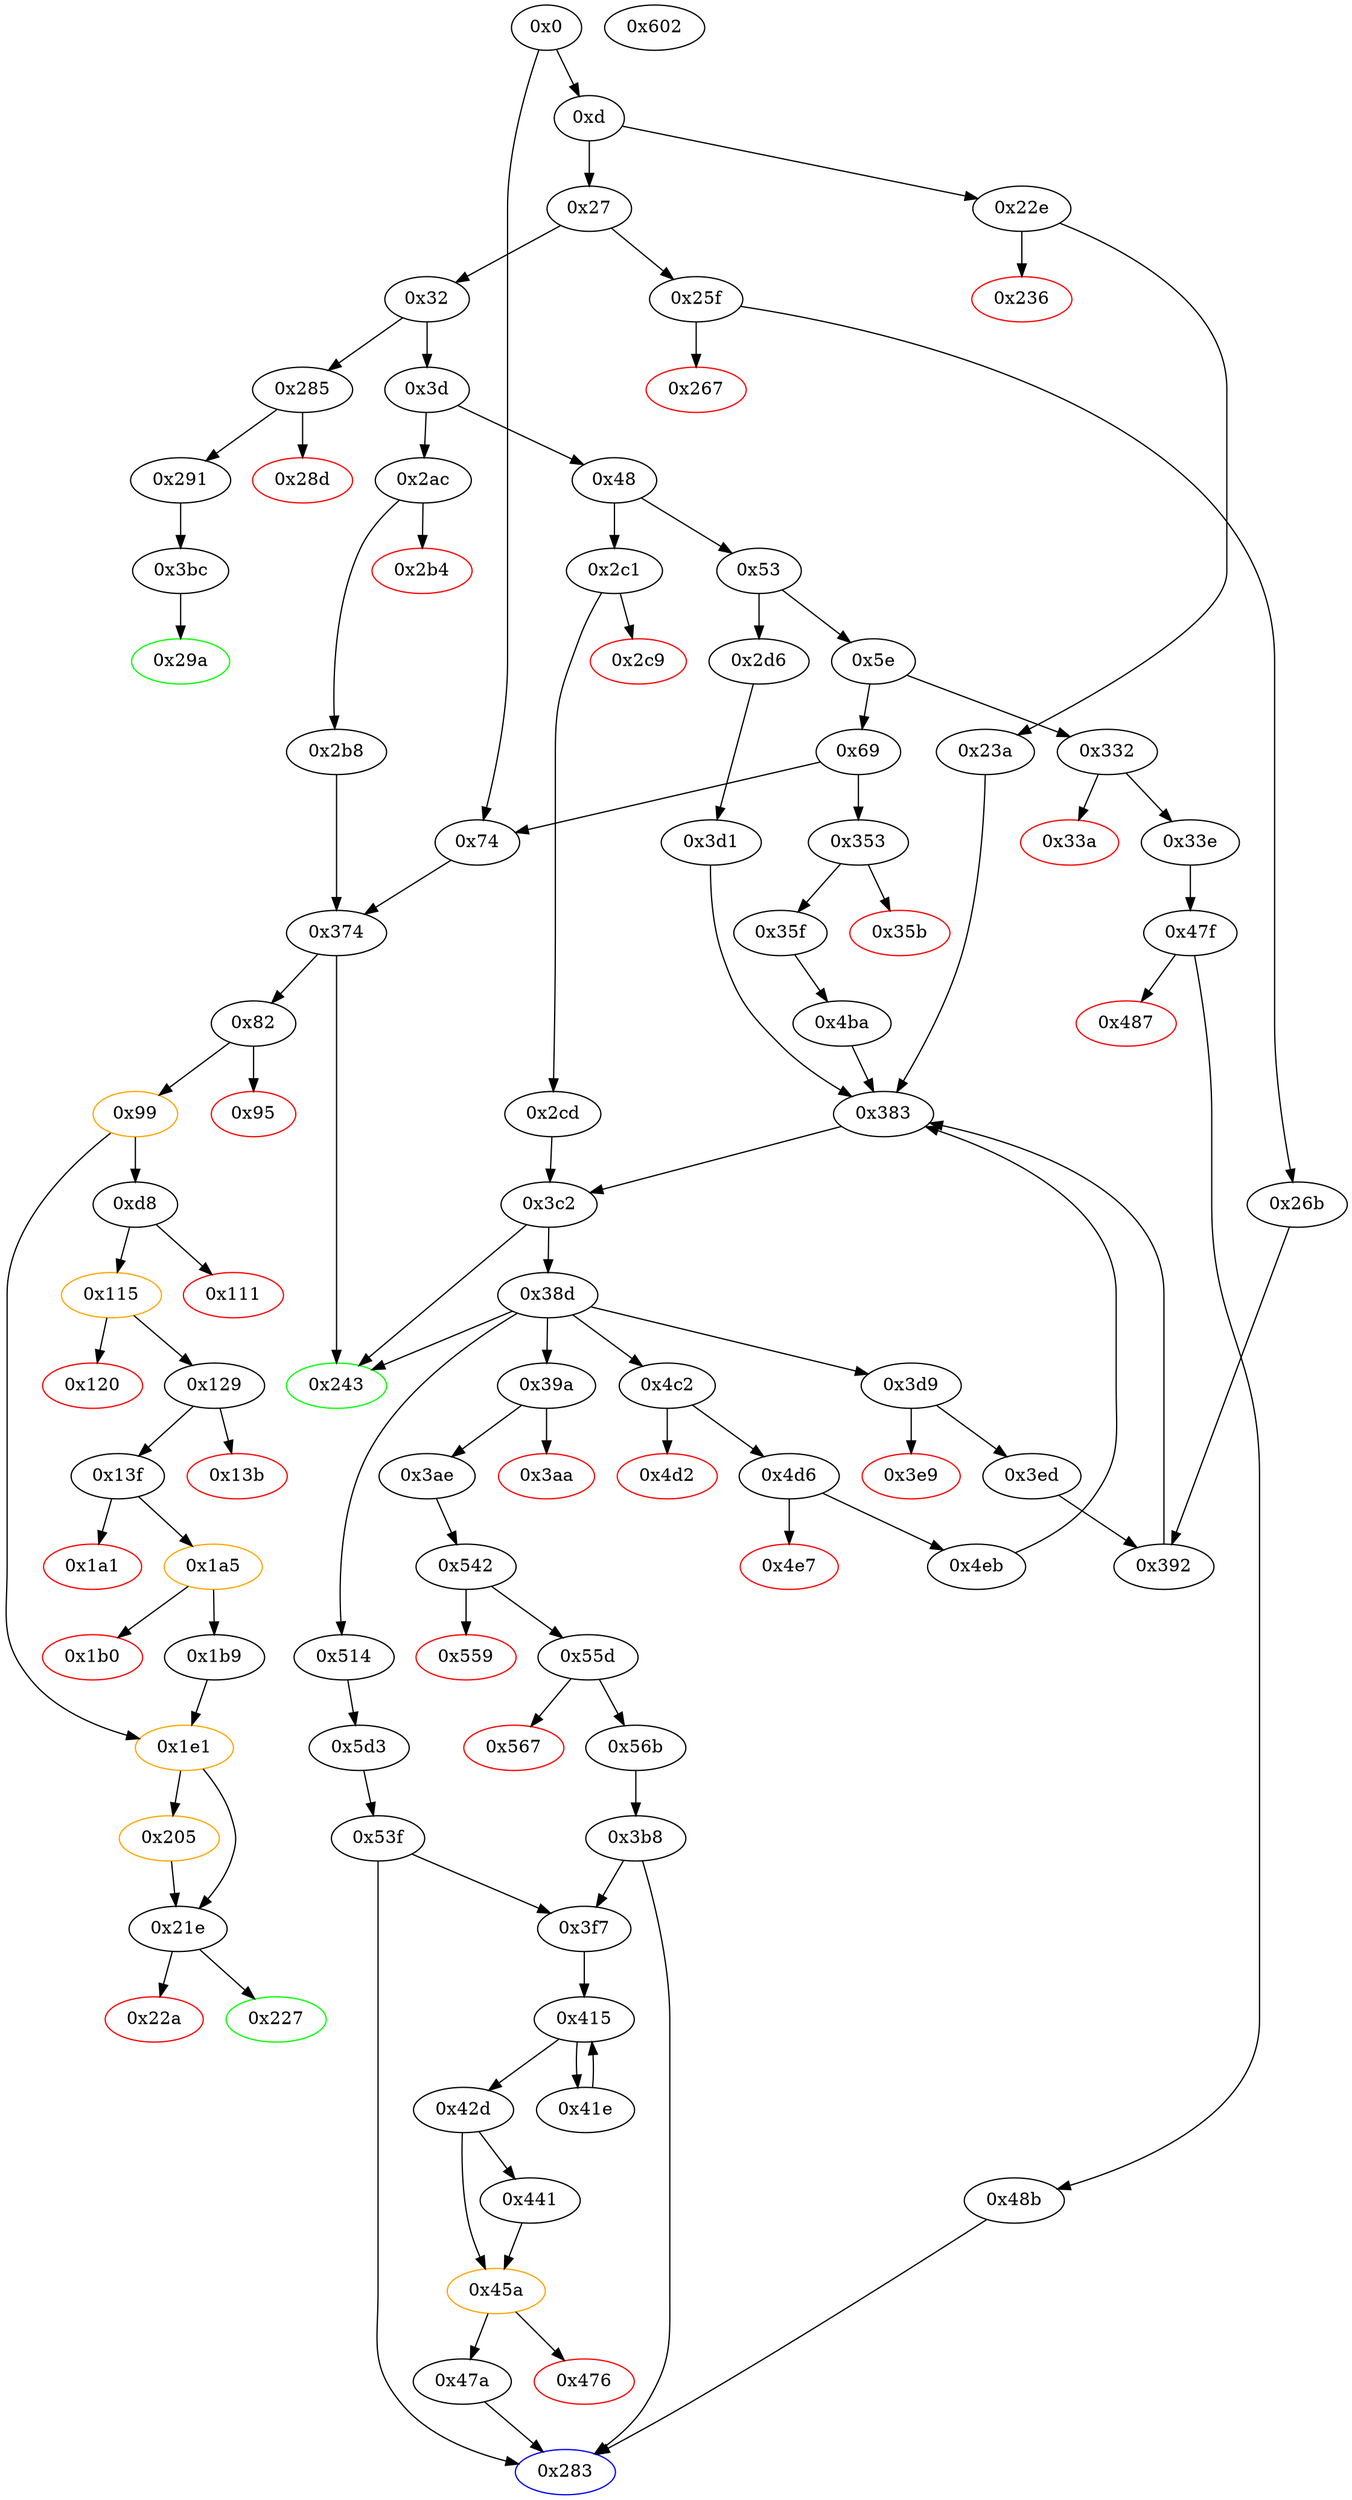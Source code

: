 strict digraph "" {
"0x35f" [fillcolor=white, id="0x35f", style=filled, tooltip="Block 0x35f\n[0x35f:0x373]\n---\nPredecessors: [0x353]\nSuccessors: [0x4ba]\n---\n0x35f JUMPDEST\n0x360 POP\n0x361 PUSH2 0x283\n0x364 PUSH1 0x1\n0x366 PUSH1 0xa0\n0x368 PUSH1 0x2\n0x36a EXP\n0x36b SUB\n0x36c PUSH1 0x4\n0x36e CALLDATALOAD\n0x36f AND\n0x370 PUSH2 0x4ba\n0x373 JUMP\n---\n0x35f: JUMPDEST \n0x361: V290 = 0x283\n0x364: V291 = 0x1\n0x366: V292 = 0xa0\n0x368: V293 = 0x2\n0x36a: V294 = EXP 0x2 0xa0\n0x36b: V295 = SUB 0x10000000000000000000000000000000000000000 0x1\n0x36c: V296 = 0x4\n0x36e: V297 = CALLDATALOAD 0x4\n0x36f: V298 = AND V297 0xffffffffffffffffffffffffffffffffffffffff\n0x370: V299 = 0x4ba\n0x373: JUMP 0x4ba\n---\nEntry stack: [V13, V286]\nStack pops: 1\nStack additions: [0x283, V298]\nExit stack: [V13, 0x283, V298]\n\nDef sites:\nV13: {0xd.0x1b}\nV286: {0x353.0x354}\n"];
"0x53f" [fillcolor=white, id="0x53f", style=filled, tooltip="Block 0x53f\n[0x53f:0x541]\n---\nPredecessors: [0x5d3]\nSuccessors: [0x283, 0x3f7]\n---\n0x53f JUMPDEST\n0x540 POP\n0x541 JUMP\n---\n0x53f: JUMPDEST \n0x541: JUMP 0x283\n---\nEntry stack: [V13, 0x283, V298]\nStack pops: 2\nStack additions: []\nExit stack: [V13]\n\nDef sites:\nV13: {0xd.0x1b}\n0x283: {0x35f.0x361}\nV298: {0x35f.0x36f}\n"];
"0x291" [fillcolor=white, id="0x291", style=filled, tooltip="Block 0x291\n[0x291:0x299]\n---\nPredecessors: [0x285]\nSuccessors: [0x3bc]\n---\n0x291 JUMPDEST\n0x292 POP\n0x293 PUSH2 0x29a\n0x296 PUSH2 0x3bc\n0x299 JUMP\n---\n0x291: JUMPDEST \n0x293: V223 = 0x29a\n0x296: V224 = 0x3bc\n0x299: JUMP 0x3bc\n---\nEntry stack: [V13, V219]\nStack pops: 1\nStack additions: [0x29a]\nExit stack: [V13, 0x29a]\n\nDef sites:\nV13: {0xd.0x1b}\nV219: {0x285.0x286}\n"];
"0x33a" [color=red, fillcolor=white, id="0x33a", style=filled, tooltip="Block 0x33a\n[0x33a:0x33d]\n---\nPredecessors: [0x332]\nSuccessors: []\n---\n0x33a PUSH1 0x0\n0x33c DUP1\n0x33d REVERT\n---\n0x33a: V275 = 0x0\n0x33d: REVERT 0x0 0x0\n---\nEntry stack: [V13, V272]\nStack pops: 0\nStack additions: []\nExit stack: [V13, V272]\n\nDef sites:\nV13: {0xd.0x1b}\nV272: {0x332.0x333}\n"];
"0x26b" [fillcolor=white, id="0x26b", style=filled, tooltip="Block 0x26b\n[0x26b:0x282]\n---\nPredecessors: [0x25f]\nSuccessors: [0x392]\n---\n0x26b JUMPDEST\n0x26c POP\n0x26d PUSH2 0x283\n0x270 PUSH1 0x4\n0x272 CALLDATALOAD\n0x273 PUSH1 0x1\n0x275 PUSH1 0xa0\n0x277 PUSH1 0x2\n0x279 EXP\n0x27a SUB\n0x27b PUSH1 0x24\n0x27d CALLDATALOAD\n0x27e AND\n0x27f PUSH2 0x392\n0x282 JUMP\n---\n0x26b: JUMPDEST \n0x26d: V207 = 0x283\n0x270: V208 = 0x4\n0x272: V209 = CALLDATALOAD 0x4\n0x273: V210 = 0x1\n0x275: V211 = 0xa0\n0x277: V212 = 0x2\n0x279: V213 = EXP 0x2 0xa0\n0x27a: V214 = SUB 0x10000000000000000000000000000000000000000 0x1\n0x27b: V215 = 0x24\n0x27d: V216 = CALLDATALOAD 0x24\n0x27e: V217 = AND V216 0xffffffffffffffffffffffffffffffffffffffff\n0x27f: V218 = 0x392\n0x282: JUMP 0x392\n---\nEntry stack: [V13, V203]\nStack pops: 1\nStack additions: [0x283, V209, V217]\nExit stack: [V13, 0x283, V209, V217]\n\nDef sites:\nV13: {0xd.0x1b}\nV203: {0x25f.0x260}\n"];
"0x392" [fillcolor=white, id="0x392", style=filled, tooltip="Block 0x392\n[0x392:0x399]\n---\nPredecessors: [0x26b, 0x3ed]\nSuccessors: [0x383]\n---\n0x392 JUMPDEST\n0x393 PUSH2 0x39a\n0x396 PUSH2 0x383\n0x399 JUMP\n---\n0x392: JUMPDEST \n0x393: V311 = 0x39a\n0x396: V312 = 0x383\n0x399: JUMP 0x383\n---\nEntry stack: [V13, 0x283, V258, S7, S6, S5, S4, S3, {0x283, 0x3f7}, S1, S0]\nStack pops: 0\nStack additions: [0x39a]\nExit stack: [V13, 0x283, V258, S7, S6, S5, S4, S3, {0x283, 0x3f7}, S1, S0, 0x39a]\n\nDef sites:\nV13: {0xd.0x1b}\n0x283: {0x2d6.0x2f9}\nV258: {0x2d6.0x2fe}\nS7: {0xd.0x1b, 0x2d6.0x30c}\nS6: {0xd.0x1b, 0x2d6.0x2da, 0x2d6.0x2f9}\nS5: {0x26b.0x26d, 0x3ed.0x3ee, 0xd.0x1b, 0x35f.0x361, 0x2d6.0x2fe}\nS4: {0x26b.0x272, 0x35f.0x36f, 0x2d6.0x2fe, 0x35f.0x361, 0x2d6.0x30c}\nS3: {0x26b.0x27e, 0x4eb.0x4ec, 0xd.0x1b, 0x2d6.0x2da, 0x35f.0x36f, 0x2d6.0x30c}\n{0x283, 0x3f7}: {0x26b.0x26d, 0x3ed.0x3ee}\nS1: {0x26b.0x272, 0x26b.0x26d, 0x3ed.0x3ee, 0xd.0x1b, 0x35f.0x361, 0x2d6.0x2fe}\nS0: {0x26b.0x27e, 0x26b.0x272, 0x2d6.0x30c, 0x35f.0x36f, 0x35f.0x361, 0x2d6.0x2fe}\n"];
"0x3c2" [fillcolor=white, id="0x3c2", style=filled, tooltip="Block 0x3c2\n[0x3c2:0x3d0]\n---\nPredecessors: [0x2cd, 0x383]\nSuccessors: [0x243, 0x38d]\n---\n0x3c2 JUMPDEST\n0x3c3 PUSH1 0x0\n0x3c5 SLOAD\n0x3c6 PUSH1 0x1\n0x3c8 PUSH1 0xa0\n0x3ca PUSH1 0x2\n0x3cc EXP\n0x3cd SUB\n0x3ce AND\n0x3cf SWAP1\n0x3d0 JUMP\n---\n0x3c2: JUMPDEST \n0x3c3: V327 = 0x0\n0x3c5: V328 = S[0x0]\n0x3c6: V329 = 0x1\n0x3c8: V330 = 0xa0\n0x3ca: V331 = 0x2\n0x3cc: V332 = EXP 0x2 0xa0\n0x3cd: V333 = SUB 0x10000000000000000000000000000000000000000 0x1\n0x3ce: V334 = AND 0xffffffffffffffffffffffffffffffffffffffff V328\n0x3d0: JUMP {0x243, 0x38d}\n---\nEntry stack: [V13, S10, S9, S8, S7, S6, S5, S4, S3, {0x243, 0x39a, 0x3d9, 0x4c2, 0x514}, S1, {0x243, 0x38d}]\nStack pops: 1\nStack additions: [V334]\nExit stack: [V13, S10, S9, S8, S7, S6, S5, S4, S3, {0x243, 0x39a, 0x3d9, 0x4c2, 0x514}, S1, V334]\n\nDef sites:\nV13: {0xd.0x1b}\nS10: {0xd.0x1b, 0x2d6.0x2f9}\nS9: {0x2d6.0x2f9, 0x2d6.0x2fe}\nS8: {0xd.0x1b, 0x2d6.0x2fe, 0x2d6.0x30c}\nS7: {0x2d6.0x30c, 0xd.0x1b, 0x2d6.0x2f9, 0x2d6.0x2da}\nS6: {0x26b.0x26d, 0x3ed.0x3ee, 0xd.0x1b, 0x35f.0x361, 0x2d6.0x2fe, 0x2d6.0x2da, 0x2d6.0x2f9}\nS5: {0x35f.0x36f, 0x35f.0x361, 0x2d6.0x30c, 0x2d6.0x2fe, 0x26b.0x272, 0x26b.0x26d, 0xd.0x1b, 0x3ed.0x3ee}\nS4: {0x35f.0x361, 0x35f.0x36f, 0x2d6.0x2da, 0x2d6.0x2fe, 0x2d6.0x30c, 0x26b.0x27e, 0x4eb.0x4ec, 0xd.0x1b, 0x26b.0x272}\nS3: {0x4eb.0x4ec, 0x26b.0x27e, 0xd.0x1b, 0x2d6.0x30c, 0x35f.0x36f, 0x2d6.0x2da}\n{0x243, 0x39a, 0x3d9, 0x4c2, 0x514}: {0x4eb.0x50d, 0x4ba.0x4bb, 0x23a.0x23c, 0x392_0x26b.0x393, 0x3d1.0x3d2, 0x392_0x3ed.0x393}\nS1: {0xd.0x1b, 0x383.0x384}\n{0x243, 0x38d}: {0x383.0x386, 0x2cd.0x2cf}\n"];
"0x13f" [fillcolor=white, id="0x13f", style=filled, tooltip="Block 0x13f\n[0x13f:0x1a0]\n---\nPredecessors: [0x129]\nSuccessors: [0x1a1, 0x1a5]\n---\n0x13f JUMPDEST\n0x140 POP\n0x141 MLOAD\n0x142 PUSH1 0x40\n0x144 DUP1\n0x145 MLOAD\n0x146 PUSH32 0xd784d42600000000000000000000000000000000000000000000000000000000\n0x167 DUP2\n0x168 MSTORE\n0x169 PUSH1 0x1\n0x16b PUSH1 0xa0\n0x16d PUSH1 0x2\n0x16f EXP\n0x170 SUB\n0x171 DUP4\n0x172 AND\n0x173 PUSH1 0x4\n0x175 DUP3\n0x176 ADD\n0x177 MSTORE\n0x178 SWAP1\n0x179 MLOAD\n0x17a SWAP2\n0x17b SWAP5\n0x17c POP\n0x17d ADDRESS\n0x17e SWAP2\n0x17f PUSH4 0xd784d426\n0x184 SWAP2\n0x185 PUSH1 0x24\n0x187 DUP1\n0x188 DUP3\n0x189 ADD\n0x18a SWAP3\n0x18b PUSH1 0x0\n0x18d SWAP3\n0x18e SWAP1\n0x18f SWAP2\n0x190 SWAP1\n0x191 DUP3\n0x192 SWAP1\n0x193 SUB\n0x194 ADD\n0x195 DUP2\n0x196 DUP4\n0x197 DUP8\n0x198 DUP1\n0x199 EXTCODESIZE\n0x19a ISZERO\n0x19b DUP1\n0x19c ISZERO\n0x19d PUSH2 0x1a5\n0x1a0 JUMPI\n---\n0x13f: JUMPDEST \n0x141: V123 = M[V116]\n0x142: V124 = 0x40\n0x145: V125 = M[0x40]\n0x146: V126 = 0xd784d42600000000000000000000000000000000000000000000000000000000\n0x168: M[V125] = 0xd784d42600000000000000000000000000000000000000000000000000000000\n0x169: V127 = 0x1\n0x16b: V128 = 0xa0\n0x16d: V129 = 0x2\n0x16f: V130 = EXP 0x2 0xa0\n0x170: V131 = SUB 0x10000000000000000000000000000000000000000 0x1\n0x172: V132 = AND V123 0xffffffffffffffffffffffffffffffffffffffff\n0x173: V133 = 0x4\n0x176: V134 = ADD V125 0x4\n0x177: M[V134] = V132\n0x179: V135 = M[0x40]\n0x17d: V136 = ADDRESS\n0x17f: V137 = 0xd784d426\n0x185: V138 = 0x24\n0x189: V139 = ADD V125 0x24\n0x18b: V140 = 0x0\n0x193: V141 = SUB V125 V135\n0x194: V142 = ADD V141 0x24\n0x199: V143 = EXTCODESIZE V136\n0x19a: V144 = ISZERO V143\n0x19c: V145 = ISZERO V144\n0x19d: V146 = 0x1a5\n0x1a0: JUMPI 0x1a5 V145\n---\nEntry stack: [V13, V307, 0x0, 0x0, V52, V116, V117]\nStack pops: 5\nStack additions: [V123, S3, S2, V136, 0xd784d426, V139, 0x0, V135, V142, V135, 0x0, V136, V144]\nExit stack: [V13, V307, V123, 0x0, V52, V136, 0xd784d426, V139, 0x0, V135, V142, V135, 0x0, V136, V144]\n\nDef sites:\nV13: {0xd.0x1b}\nV307: {0x374.0x380}\n0x0: {0x74.0x75}\n0x0: {0x74.0x78}\nV52: {0x99.0x9a}\nV116: {0x129.0x130}\nV117: {0x129.0x131}\n"];
"0x47a" [fillcolor=white, id="0x47a", style=filled, tooltip="Block 0x47a\n[0x47a:0x47e]\n---\nPredecessors: [0x45a]\nSuccessors: [0x283]\n---\n0x47a JUMPDEST\n0x47b POP\n0x47c POP\n0x47d POP\n0x47e JUMP\n---\n0x47a: JUMPDEST \n0x47e: JUMP 0x283\n---\nEntry stack: [V13, 0x283, V258, V266, S0]\nStack pops: 4\nStack additions: []\nExit stack: [V13]\n\nDef sites:\nV13: {0xd.0x1b}\n0x283: {0x2d6.0x2f9}\nV258: {0x2d6.0x2fe}\nV266: {0x2d6.0x30c}\nS0: {0xd.0x1b, 0x2d6.0x2da}\n"];
"0x120" [color=red, fillcolor=white, id="0x120", style=filled, tooltip="Block 0x120\n[0x120:0x128]\n---\nPredecessors: [0x115]\nSuccessors: []\n---\n0x120 RETURNDATASIZE\n0x121 PUSH1 0x0\n0x123 DUP1\n0x124 RETURNDATACOPY\n0x125 RETURNDATASIZE\n0x126 PUSH1 0x0\n0x128 REVERT\n---\n0x120: V111 = RETURNDATASIZE\n0x121: V112 = 0x0\n0x124: RETURNDATACOPY 0x0 0x0 V111\n0x125: V113 = RETURNDATASIZE\n0x126: V114 = 0x0\n0x128: REVERT 0x0 V113\n---\nEntry stack: [V13, V307, 0x0, 0x0, V52, V84, 0x5c60da1b, V95, V108]\nStack pops: 0\nStack additions: []\nExit stack: [V13, V307, 0x0, 0x0, V52, V84, 0x5c60da1b, V95, V108]\n\nDef sites:\nV13: {0xd.0x1b}\nV307: {0x374.0x380}\n0x0: {0x74.0x75}\n0x0: {0x74.0x78}\nV52: {0x99.0x9a}\nV84: {0xd8.0xe1}\n0x5c60da1b: {0xd8.0xe2}\nV95: {0xd8.0xfb}\nV108: {0x115.0x119}\n"];
"0x1b9" [fillcolor=white, id="0x1b9", style=filled, tooltip="Block 0x1b9\n[0x1b9:0x1e0]\n---\nPredecessors: [0x1a5]\nSuccessors: [0x1e1]\n---\n0x1b9 JUMPDEST\n0x1ba POP\n0x1bb PUSH32 0xd784d42600000000000000000000000000000000000000000000000000000000\n0x1dc SWAP5\n0x1dd POP\n0x1de POP\n0x1df POP\n0x1e0 POP\n---\n0x1b9: JUMPDEST \n0x1bb: V157 = 0xd784d42600000000000000000000000000000000000000000000000000000000\n---\nEntry stack: [V13, V307, V123, 0x0, V52, V136, 0xd784d426, V139, V150]\nStack pops: 6\nStack additions: [0xd784d42600000000000000000000000000000000000000000000000000000000, S4]\nExit stack: [V13, V307, V123, 0xd784d42600000000000000000000000000000000000000000000000000000000, V52]\n\nDef sites:\nV13: {0xd.0x1b}\nV307: {0x374.0x380}\nV123: {0x13f.0x141}\n0x0: {0x74.0x78}\nV52: {0x99.0x9a}\nV136: {0x13f.0x17d}\n0xd784d426: {0x13f.0x17f}\nV139: {0x13f.0x189}\nV150: {0x1a5.0x1a9}\n"];
"0x3ed" [fillcolor=white, id="0x3ed", style=filled, tooltip="Block 0x3ed\n[0x3ed:0x3f6]\n---\nPredecessors: [0x3d9]\nSuccessors: [0x392]\n---\n0x3ed JUMPDEST\n0x3ee PUSH2 0x3f7\n0x3f1 DUP4\n0x3f2 DUP4\n0x3f3 PUSH2 0x392\n0x3f6 JUMP\n---\n0x3ed: JUMPDEST \n0x3ee: V347 = 0x3f7\n0x3f3: V348 = 0x392\n0x3f6: JUMP 0x392\n---\nEntry stack: [V13, 0x283, V258, S4, S3, S2, S1, S0]\nStack pops: 3\nStack additions: [S2, S1, S0, 0x3f7, S2, S1]\nExit stack: [V13, 0x283, V258, S4, S3, S2, S1, S0, 0x3f7, S2, S1]\n\nDef sites:\nV13: {0xd.0x1b}\n0x283: {0x2d6.0x2f9}\nV258: {0x2d6.0x2fe}\nS4: {0xd.0x1b, 0x2d6.0x30c}\nS3: {0xd.0x1b, 0x2d6.0x2da, 0x2d6.0x2f9}\nS2: {0x26b.0x26d, 0x3ed.0x3ee, 0xd.0x1b, 0x35f.0x361, 0x2d6.0x2fe}\nS1: {0x26b.0x272, 0x35f.0x36f, 0x2d6.0x2fe, 0x35f.0x361, 0x2d6.0x30c}\nS0: {0x26b.0x27e, 0x4eb.0x4ec, 0xd.0x1b, 0x2d6.0x30c, 0x35f.0x36f, 0x2d6.0x2da}\n"];
"0x42d" [fillcolor=white, id="0x42d", style=filled, tooltip="Block 0x42d\n[0x42d:0x440]\n---\nPredecessors: [0x415]\nSuccessors: [0x441, 0x45a]\n---\n0x42d JUMPDEST\n0x42e POP\n0x42f POP\n0x430 POP\n0x431 POP\n0x432 SWAP1\n0x433 POP\n0x434 SWAP1\n0x435 DUP2\n0x436 ADD\n0x437 SWAP1\n0x438 PUSH1 0x1f\n0x43a AND\n0x43b DUP1\n0x43c ISZERO\n0x43d PUSH2 0x45a\n0x440 JUMPI\n---\n0x42d: JUMPDEST \n0x436: V372 = ADD V359 V358\n0x438: V373 = 0x1f\n0x43a: V374 = AND 0x1f V359\n0x43c: V375 = ISZERO V374\n0x43d: V376 = 0x45a\n0x440: JUMPI 0x45a V375\n---\nEntry stack: [V13, 0x283, V258, V266, S11, V355, V356, S8, V358, V358, V361, V359, V359, V358, V361, S0]\nStack pops: 7\nStack additions: [V372, V374]\nExit stack: [V13, 0x283, V258, V266, S11, V355, V356, S8, V358, V372, V374]\n\nDef sites:\nV13: {0xd.0x1b}\n0x283: {0x2d6.0x2f9}\nV258: {0x2d6.0x2fe}\nV266: {0x2d6.0x30c}\nS11: {0xd.0x1b, 0x2d6.0x2da}\nV355: {0x3f7.0x401}\nV356: {0x3f7.0x402}\nS8: {0xd.0x1b, 0x2d6.0x2da}\nV358: {0x3f7.0x406}\nV358: {0x3f7.0x406}\nV361: {0x3f7.0x40e}\nV359: {0x3f7.0x40a}\nV359: {0x3f7.0x40a}\nV358: {0x3f7.0x406}\nV361: {0x3f7.0x40e}\nS0: {0x3f7.0x413, 0x41e.0x428}\n"];
"0x1a5" [color=orange, fillcolor=white, id="0x1a5", style=filled, tooltip="Block 0x1a5\n[0x1a5:0x1af]\n---\nPredecessors: [0x13f]\nSuccessors: [0x1b0, 0x1b9]\n---\n0x1a5 JUMPDEST\n0x1a6 POP\n0x1a7 GAS\n0x1a8 CALL\n0x1a9 ISZERO\n0x1aa DUP1\n0x1ab ISZERO\n0x1ac PUSH2 0x1b9\n0x1af JUMPI\n---\n0x1a5: JUMPDEST \n0x1a7: V148 = GAS\n0x1a8: V149 = CALL V148 V136 0x0 V135 V142 V135 0x0\n0x1a9: V150 = ISZERO V149\n0x1ab: V151 = ISZERO V150\n0x1ac: V152 = 0x1b9\n0x1af: JUMPI 0x1b9 V151\n---\nEntry stack: [V13, V307, V123, 0x0, V52, V136, 0xd784d426, V139, 0x0, V135, V142, V135, 0x0, V136, V144]\nStack pops: 7\nStack additions: [V150]\nExit stack: [V13, V307, V123, 0x0, V52, V136, 0xd784d426, V139, V150]\n\nDef sites:\nV13: {0xd.0x1b}\nV307: {0x374.0x380}\nV123: {0x13f.0x141}\n0x0: {0x74.0x78}\nV52: {0x99.0x9a}\nV136: {0x13f.0x17d}\n0xd784d426: {0x13f.0x17f}\nV139: {0x13f.0x189}\n0x0: {0x13f.0x18b}\nV135: {0x13f.0x179}\nV142: {0x13f.0x194}\nV135: {0x13f.0x179}\n0x0: {0x13f.0x18b}\nV136: {0x13f.0x17d}\nV144: {0x13f.0x19a}\n"];
"0x3aa" [color=red, fillcolor=white, id="0x3aa", style=filled, tooltip="Block 0x3aa\n[0x3aa:0x3ad]\n---\nPredecessors: [0x39a]\nSuccessors: []\n---\n0x3aa PUSH1 0x0\n0x3ac DUP1\n0x3ad REVERT\n---\n0x3aa: V322 = 0x0\n0x3ad: REVERT 0x0 0x0\n---\nEntry stack: [V13, 0x283, V258, S4, S3, S2, S1, S0]\nStack pops: 0\nStack additions: []\nExit stack: [V13, 0x283, V258, S4, S3, S2, S1, S0]\n\nDef sites:\nV13: {0xd.0x1b}\n0x283: {0x2d6.0x2f9}\nV258: {0x2d6.0x2fe}\nS4: {0xd.0x1b, 0x2d6.0x30c}\nS3: {0xd.0x1b, 0x2d6.0x2da, 0x2d6.0x2f9}\nS2: {0x26b.0x26d, 0x3ed.0x3ee, 0xd.0x1b, 0x35f.0x361, 0x2d6.0x2fe}\nS1: {0x26b.0x272, 0x35f.0x36f, 0x2d6.0x2fe, 0x35f.0x361, 0x2d6.0x30c}\nS0: {0x26b.0x27e, 0x4eb.0x4ec, 0xd.0x1b, 0x2d6.0x30c, 0x35f.0x36f, 0x2d6.0x2da}\n"];
"0x69" [fillcolor=white, id="0x69", style=filled, tooltip="Block 0x69\n[0x69:0x73]\n---\nPredecessors: [0x5e]\nSuccessors: [0x74, 0x353]\n---\n0x69 DUP1\n0x6a PUSH4 0xf1739cae\n0x6f EQ\n0x70 PUSH2 0x353\n0x73 JUMPI\n---\n0x6a: V35 = 0xf1739cae\n0x6f: V36 = EQ 0xf1739cae V13\n0x70: V37 = 0x353\n0x73: JUMPI 0x353 V36\n---\nEntry stack: [V13]\nStack pops: 1\nStack additions: [S0]\nExit stack: [V13]\n\nDef sites:\nV13: {0xd.0x1b}\n"];
"0x13b" [color=red, fillcolor=white, id="0x13b", style=filled, tooltip="Block 0x13b\n[0x13b:0x13e]\n---\nPredecessors: [0x129]\nSuccessors: []\n---\n0x13b PUSH1 0x0\n0x13d DUP1\n0x13e REVERT\n---\n0x13b: V122 = 0x0\n0x13e: REVERT 0x0 0x0\n---\nEntry stack: [V13, V307, 0x0, 0x0, V52, V116, V117]\nStack pops: 0\nStack additions: []\nExit stack: [V13, V307, 0x0, 0x0, V52, V116, V117]\n\nDef sites:\nV13: {0xd.0x1b}\nV307: {0x374.0x380}\n0x0: {0x74.0x75}\n0x0: {0x74.0x78}\nV52: {0x99.0x9a}\nV116: {0x129.0x130}\nV117: {0x129.0x131}\n"];
"0x129" [fillcolor=white, id="0x129", style=filled, tooltip="Block 0x129\n[0x129:0x13a]\n---\nPredecessors: [0x115]\nSuccessors: [0x13b, 0x13f]\n---\n0x129 JUMPDEST\n0x12a POP\n0x12b POP\n0x12c POP\n0x12d POP\n0x12e PUSH1 0x40\n0x130 MLOAD\n0x131 RETURNDATASIZE\n0x132 PUSH1 0x20\n0x134 DUP2\n0x135 LT\n0x136 ISZERO\n0x137 PUSH2 0x13f\n0x13a JUMPI\n---\n0x129: JUMPDEST \n0x12e: V115 = 0x40\n0x130: V116 = M[0x40]\n0x131: V117 = RETURNDATASIZE\n0x132: V118 = 0x20\n0x135: V119 = LT V117 0x20\n0x136: V120 = ISZERO V119\n0x137: V121 = 0x13f\n0x13a: JUMPI 0x13f V120\n---\nEntry stack: [V13, V307, 0x0, 0x0, V52, V84, 0x5c60da1b, V95, V108]\nStack pops: 4\nStack additions: [V116, V117]\nExit stack: [V13, V307, 0x0, 0x0, V52, V116, V117]\n\nDef sites:\nV13: {0xd.0x1b}\nV307: {0x374.0x380}\n0x0: {0x74.0x75}\n0x0: {0x74.0x78}\nV52: {0x99.0x9a}\nV84: {0xd8.0xe1}\n0x5c60da1b: {0xd8.0xe2}\nV95: {0xd8.0xfb}\nV108: {0x115.0x119}\n"];
"0x82" [fillcolor=white, id="0x82", style=filled, tooltip="Block 0x82\n[0x82:0x94]\n---\nPredecessors: [0x374]\nSuccessors: [0x95, 0x99]\n---\n0x82 JUMPDEST\n0x83 SWAP4\n0x84 POP\n0x85 PUSH1 0x1\n0x87 PUSH1 0xa0\n0x89 PUSH1 0x2\n0x8b EXP\n0x8c SUB\n0x8d DUP5\n0x8e AND\n0x8f ISZERO\n0x90 ISZERO\n0x91 PUSH2 0x99\n0x94 JUMPI\n---\n0x82: JUMPDEST \n0x85: V42 = 0x1\n0x87: V43 = 0xa0\n0x89: V44 = 0x2\n0x8b: V45 = EXP 0x2 0xa0\n0x8c: V46 = SUB 0x10000000000000000000000000000000000000000 0x1\n0x8e: V47 = AND V307 0xffffffffffffffffffffffffffffffffffffffff\n0x8f: V48 = ISZERO V47\n0x90: V49 = ISZERO V48\n0x91: V50 = 0x99\n0x94: JUMPI 0x99 V49\n---\nEntry stack: [V13, 0x0, 0x0, 0x0, S1, V307]\nStack pops: 5\nStack additions: [S0, S3, S2, S1]\nExit stack: [V13, V307, 0x0, 0x0, S1]\n\nDef sites:\nV13: {0xd.0x1b}\n0x0: {0x74.0x75}\n0x0: {0x74.0x75}\n0x0: {0x74.0x78}\nS1: {0xd.0x1b, 0x74.0x78}\nV307: {0x374.0x380}\n"];
"0x32" [fillcolor=white, id="0x32", style=filled, tooltip="Block 0x32\n[0x32:0x3c]\n---\nPredecessors: [0x27]\nSuccessors: [0x3d, 0x285]\n---\n0x32 DUP1\n0x33 PUSH4 0x54fd4d50\n0x38 EQ\n0x39 PUSH2 0x285\n0x3c JUMPI\n---\n0x33: V20 = 0x54fd4d50\n0x38: V21 = EQ 0x54fd4d50 V13\n0x39: V22 = 0x285\n0x3c: JUMPI 0x285 V21\n---\nEntry stack: [V13]\nStack pops: 1\nStack additions: [S0]\nExit stack: [V13]\n\nDef sites:\nV13: {0xd.0x1b}\n"];
"0x2c1" [fillcolor=white, id="0x2c1", style=filled, tooltip="Block 0x2c1\n[0x2c1:0x2c8]\n---\nPredecessors: [0x48]\nSuccessors: [0x2c9, 0x2cd]\n---\n0x2c1 JUMPDEST\n0x2c2 CALLVALUE\n0x2c3 DUP1\n0x2c4 ISZERO\n0x2c5 PUSH2 0x2cd\n0x2c8 JUMPI\n---\n0x2c1: JUMPDEST \n0x2c2: V237 = CALLVALUE\n0x2c4: V238 = ISZERO V237\n0x2c5: V239 = 0x2cd\n0x2c8: JUMPI 0x2cd V238\n---\nEntry stack: [V13]\nStack pops: 0\nStack additions: [V237]\nExit stack: [V13, V237]\n\nDef sites:\nV13: {0xd.0x1b}\n"];
"0x3d1" [fillcolor=white, id="0x3d1", style=filled, tooltip="Block 0x3d1\n[0x3d1:0x3d8]\n---\nPredecessors: [0x2d6]\nSuccessors: [0x383]\n---\n0x3d1 JUMPDEST\n0x3d2 PUSH2 0x3d9\n0x3d5 PUSH2 0x383\n0x3d8 JUMP\n---\n0x3d1: JUMPDEST \n0x3d2: V335 = 0x3d9\n0x3d5: V336 = 0x383\n0x3d8: JUMP 0x383\n---\nEntry stack: [V13, 0x283, V258, V266, V244]\nStack pops: 0\nStack additions: [0x3d9]\nExit stack: [V13, 0x283, V258, V266, V244, 0x3d9]\n\nDef sites:\nV13: {0xd.0x1b}\n0x283: {0x2d6.0x2f9}\nV258: {0x2d6.0x2fe}\nV266: {0x2d6.0x30c}\nV244: {0x2d6.0x2da}\n"];
"0x4eb" [fillcolor=white, id="0x4eb", style=filled, tooltip="Block 0x4eb\n[0x4eb:0x513]\n---\nPredecessors: [0x4d6]\nSuccessors: [0x383]\n---\n0x4eb JUMPDEST\n0x4ec PUSH32 0x5a3e66efaa1e445ebd894728a69d6959842ea1e97bd79b892797106e270efcd9\n0x50d PUSH2 0x514\n0x510 PUSH2 0x383\n0x513 JUMP\n---\n0x4eb: JUMPDEST \n0x4ec: V438 = 0x5a3e66efaa1e445ebd894728a69d6959842ea1e97bd79b892797106e270efcd9\n0x50d: V439 = 0x514\n0x510: V440 = 0x383\n0x513: JUMP 0x383\n---\nEntry stack: [V13, 0x283, V258, S4, S3, S2, S1, S0]\nStack pops: 0\nStack additions: [0x5a3e66efaa1e445ebd894728a69d6959842ea1e97bd79b892797106e270efcd9, 0x514]\nExit stack: [V13, 0x283, V258, S4, S3, S2, S1, S0, 0x5a3e66efaa1e445ebd894728a69d6959842ea1e97bd79b892797106e270efcd9, 0x514]\n\nDef sites:\nV13: {0xd.0x1b}\n0x283: {0x2d6.0x2f9}\nV258: {0x2d6.0x2fe}\nS4: {0xd.0x1b, 0x2d6.0x30c}\nS3: {0xd.0x1b, 0x2d6.0x2da, 0x2d6.0x2f9}\nS2: {0x26b.0x26d, 0x3ed.0x3ee, 0xd.0x1b, 0x35f.0x361, 0x2d6.0x2fe}\nS1: {0x26b.0x272, 0x35f.0x36f, 0x2d6.0x2fe, 0x35f.0x361, 0x2d6.0x30c}\nS0: {0x26b.0x27e, 0x4eb.0x4ec, 0xd.0x1b, 0x2d6.0x30c, 0x35f.0x36f, 0x2d6.0x2da}\n"];
"0x74" [fillcolor=white, id="0x74", style=filled, tooltip="Block 0x74\n[0x74:0x81]\n---\nPredecessors: [0x0, 0x69]\nSuccessors: [0x374]\n---\n0x74 JUMPDEST\n0x75 PUSH1 0x0\n0x77 DUP1\n0x78 PUSH1 0x0\n0x7a DUP1\n0x7b PUSH2 0x82\n0x7e PUSH2 0x374\n0x81 JUMP\n---\n0x74: JUMPDEST \n0x75: V38 = 0x0\n0x78: V39 = 0x0\n0x7b: V40 = 0x82\n0x7e: V41 = 0x374\n0x81: JUMP 0x374\n---\nEntry stack: [V13]\nStack pops: 0\nStack additions: [0x0, 0x0, 0x0, 0x0, 0x82]\nExit stack: [V13, 0x0, 0x0, 0x0, 0x0, 0x82]\n\nDef sites:\nV13: {0xd.0x1b}\n"];
"0xd8" [fillcolor=white, id="0xd8", style=filled, tooltip="Block 0xd8\n[0xd8:0x110]\n---\nPredecessors: [0x99]\nSuccessors: [0x111, 0x115]\n---\n0xd8 DUP4\n0xd9 PUSH1 0x1\n0xdb PUSH1 0xa0\n0xdd PUSH1 0x2\n0xdf EXP\n0xe0 SUB\n0xe1 AND\n0xe2 PUSH4 0x5c60da1b\n0xe7 PUSH1 0x40\n0xe9 MLOAD\n0xea DUP2\n0xeb PUSH4 0xffffffff\n0xf0 AND\n0xf1 PUSH1 0xe0\n0xf3 PUSH1 0x2\n0xf5 EXP\n0xf6 MUL\n0xf7 DUP2\n0xf8 MSTORE\n0xf9 PUSH1 0x4\n0xfb ADD\n0xfc PUSH1 0x20\n0xfe PUSH1 0x40\n0x100 MLOAD\n0x101 DUP1\n0x102 DUP4\n0x103 SUB\n0x104 DUP2\n0x105 PUSH1 0x0\n0x107 DUP8\n0x108 DUP1\n0x109 EXTCODESIZE\n0x10a ISZERO\n0x10b DUP1\n0x10c ISZERO\n0x10d PUSH2 0x115\n0x110 JUMPI\n---\n0xd9: V79 = 0x1\n0xdb: V80 = 0xa0\n0xdd: V81 = 0x2\n0xdf: V82 = EXP 0x2 0xa0\n0xe0: V83 = SUB 0x10000000000000000000000000000000000000000 0x1\n0xe1: V84 = AND 0xffffffffffffffffffffffffffffffffffffffff V307\n0xe2: V85 = 0x5c60da1b\n0xe7: V86 = 0x40\n0xe9: V87 = M[0x40]\n0xeb: V88 = 0xffffffff\n0xf0: V89 = AND 0xffffffff 0x5c60da1b\n0xf1: V90 = 0xe0\n0xf3: V91 = 0x2\n0xf5: V92 = EXP 0x2 0xe0\n0xf6: V93 = MUL 0x100000000000000000000000000000000000000000000000000000000 0x5c60da1b\n0xf8: M[V87] = 0x5c60da1b00000000000000000000000000000000000000000000000000000000\n0xf9: V94 = 0x4\n0xfb: V95 = ADD 0x4 V87\n0xfc: V96 = 0x20\n0xfe: V97 = 0x40\n0x100: V98 = M[0x40]\n0x103: V99 = SUB V95 V98\n0x105: V100 = 0x0\n0x109: V101 = EXTCODESIZE V84\n0x10a: V102 = ISZERO V101\n0x10c: V103 = ISZERO V102\n0x10d: V104 = 0x115\n0x110: JUMPI 0x115 V103\n---\nEntry stack: [V13, V307, 0x0, 0x0, V52]\nStack pops: 4\nStack additions: [S3, S2, S1, S0, V84, 0x5c60da1b, V95, 0x20, V98, V99, V98, 0x0, V84, V102]\nExit stack: [V13, V307, 0x0, 0x0, V52, V84, 0x5c60da1b, V95, 0x20, V98, V99, V98, 0x0, V84, V102]\n\nDef sites:\nV13: {0xd.0x1b}\nV307: {0x374.0x380}\n0x0: {0x74.0x75}\n0x0: {0x74.0x78}\nV52: {0x99.0x9a}\n"];
"0x0" [fillcolor=white, id="0x0", style=filled, tooltip="Block 0x0\n[0x0:0xc]\n---\nPredecessors: []\nSuccessors: [0xd, 0x74]\n---\n0x0 PUSH1 0x80\n0x2 PUSH1 0x40\n0x4 MSTORE\n0x5 PUSH1 0x4\n0x7 CALLDATASIZE\n0x8 LT\n0x9 PUSH2 0x74\n0xc JUMPI\n---\n0x0: V0 = 0x80\n0x2: V1 = 0x40\n0x4: M[0x40] = 0x80\n0x5: V2 = 0x4\n0x7: V3 = CALLDATASIZE\n0x8: V4 = LT V3 0x4\n0x9: V5 = 0x74\n0xc: JUMPI 0x74 V4\n---\nEntry stack: []\nStack pops: 0\nStack additions: []\nExit stack: []\n\nDef sites:\n"];
"0x33e" [fillcolor=white, id="0x33e", style=filled, tooltip="Block 0x33e\n[0x33e:0x352]\n---\nPredecessors: [0x332]\nSuccessors: [0x47f]\n---\n0x33e JUMPDEST\n0x33f POP\n0x340 PUSH2 0x283\n0x343 PUSH1 0x1\n0x345 PUSH1 0xa0\n0x347 PUSH1 0x2\n0x349 EXP\n0x34a SUB\n0x34b PUSH1 0x4\n0x34d CALLDATALOAD\n0x34e AND\n0x34f PUSH2 0x47f\n0x352 JUMP\n---\n0x33e: JUMPDEST \n0x340: V276 = 0x283\n0x343: V277 = 0x1\n0x345: V278 = 0xa0\n0x347: V279 = 0x2\n0x349: V280 = EXP 0x2 0xa0\n0x34a: V281 = SUB 0x10000000000000000000000000000000000000000 0x1\n0x34b: V282 = 0x4\n0x34d: V283 = CALLDATALOAD 0x4\n0x34e: V284 = AND V283 0xffffffffffffffffffffffffffffffffffffffff\n0x34f: V285 = 0x47f\n0x352: JUMP 0x47f\n---\nEntry stack: [V13, V272]\nStack pops: 1\nStack additions: [0x283, V284]\nExit stack: [V13, 0x283, V284]\n\nDef sites:\nV13: {0xd.0x1b}\nV272: {0x332.0x333}\n"];
"0x5e" [fillcolor=white, id="0x5e", style=filled, tooltip="Block 0x5e\n[0x5e:0x68]\n---\nPredecessors: [0x53]\nSuccessors: [0x69, 0x332]\n---\n0x5e DUP1\n0x5f PUSH4 0xd784d426\n0x64 EQ\n0x65 PUSH2 0x332\n0x68 JUMPI\n---\n0x5f: V32 = 0xd784d426\n0x64: V33 = EQ 0xd784d426 V13\n0x65: V34 = 0x332\n0x68: JUMPI 0x332 V33\n---\nEntry stack: [V13]\nStack pops: 1\nStack additions: [S0]\nExit stack: [V13]\n\nDef sites:\nV13: {0xd.0x1b}\n"];
"0x115" [color=orange, fillcolor=white, id="0x115", style=filled, tooltip="Block 0x115\n[0x115:0x11f]\n---\nPredecessors: [0xd8]\nSuccessors: [0x120, 0x129]\n---\n0x115 JUMPDEST\n0x116 POP\n0x117 GAS\n0x118 CALL\n0x119 ISZERO\n0x11a DUP1\n0x11b ISZERO\n0x11c PUSH2 0x129\n0x11f JUMPI\n---\n0x115: JUMPDEST \n0x117: V106 = GAS\n0x118: V107 = CALL V106 V84 0x0 V98 V99 V98 0x20\n0x119: V108 = ISZERO V107\n0x11b: V109 = ISZERO V108\n0x11c: V110 = 0x129\n0x11f: JUMPI 0x129 V109\n---\nEntry stack: [V13, V307, 0x0, 0x0, V52, V84, 0x5c60da1b, V95, 0x20, V98, V99, V98, 0x0, V84, V102]\nStack pops: 7\nStack additions: [V108]\nExit stack: [V13, V307, 0x0, 0x0, V52, V84, 0x5c60da1b, V95, V108]\n\nDef sites:\nV13: {0xd.0x1b}\nV307: {0x374.0x380}\n0x0: {0x74.0x75}\n0x0: {0x74.0x78}\nV52: {0x99.0x9a}\nV84: {0xd8.0xe1}\n0x5c60da1b: {0xd8.0xe2}\nV95: {0xd8.0xfb}\n0x20: {0xd8.0xfc}\nV98: {0xd8.0x100}\nV99: {0xd8.0x103}\nV98: {0xd8.0x100}\n0x0: {0xd8.0x105}\nV84: {0xd8.0xe1}\nV102: {0xd8.0x10a}\n"];
"0x1b0" [color=red, fillcolor=white, id="0x1b0", style=filled, tooltip="Block 0x1b0\n[0x1b0:0x1b8]\n---\nPredecessors: [0x1a5]\nSuccessors: []\n---\n0x1b0 RETURNDATASIZE\n0x1b1 PUSH1 0x0\n0x1b3 DUP1\n0x1b4 RETURNDATACOPY\n0x1b5 RETURNDATASIZE\n0x1b6 PUSH1 0x0\n0x1b8 REVERT\n---\n0x1b0: V153 = RETURNDATASIZE\n0x1b1: V154 = 0x0\n0x1b4: RETURNDATACOPY 0x0 0x0 V153\n0x1b5: V155 = RETURNDATASIZE\n0x1b6: V156 = 0x0\n0x1b8: REVERT 0x0 V155\n---\nEntry stack: [V13, V307, V123, 0x0, V52, V136, 0xd784d426, V139, V150]\nStack pops: 0\nStack additions: []\nExit stack: [V13, V307, V123, 0x0, V52, V136, 0xd784d426, V139, V150]\n\nDef sites:\nV13: {0xd.0x1b}\nV307: {0x374.0x380}\nV123: {0x13f.0x141}\n0x0: {0x74.0x78}\nV52: {0x99.0x9a}\nV136: {0x13f.0x17d}\n0xd784d426: {0x13f.0x17f}\nV139: {0x13f.0x189}\nV150: {0x1a5.0x1a9}\n"];
"0x48" [fillcolor=white, id="0x48", style=filled, tooltip="Block 0x48\n[0x48:0x52]\n---\nPredecessors: [0x3d]\nSuccessors: [0x53, 0x2c1]\n---\n0x48 DUP1\n0x49 PUSH4 0x6fde8202\n0x4e EQ\n0x4f PUSH2 0x2c1\n0x52 JUMPI\n---\n0x49: V26 = 0x6fde8202\n0x4e: V27 = EQ 0x6fde8202 V13\n0x4f: V28 = 0x2c1\n0x52: JUMPI 0x2c1 V27\n---\nEntry stack: [V13]\nStack pops: 1\nStack additions: [S0]\nExit stack: [V13]\n\nDef sites:\nV13: {0xd.0x1b}\n"];
"0x2d6" [fillcolor=white, id="0x2d6", style=filled, tooltip="Block 0x2d6\n[0x2d6:0x331]\n---\nPredecessors: [0x53]\nSuccessors: [0x3d1]\n---\n0x2d6 JUMPDEST\n0x2d7 PUSH1 0x40\n0x2d9 DUP1\n0x2da MLOAD\n0x2db PUSH1 0x20\n0x2dd PUSH1 0x4\n0x2df PUSH1 0x44\n0x2e1 CALLDATALOAD\n0x2e2 DUP2\n0x2e3 DUP2\n0x2e4 ADD\n0x2e5 CALLDATALOAD\n0x2e6 PUSH1 0x1f\n0x2e8 DUP2\n0x2e9 ADD\n0x2ea DUP5\n0x2eb SWAP1\n0x2ec DIV\n0x2ed DUP5\n0x2ee MUL\n0x2ef DUP6\n0x2f0 ADD\n0x2f1 DUP5\n0x2f2 ADD\n0x2f3 SWAP1\n0x2f4 SWAP6\n0x2f5 MSTORE\n0x2f6 DUP5\n0x2f7 DUP5\n0x2f8 MSTORE\n0x2f9 PUSH2 0x283\n0x2fc SWAP5\n0x2fd DUP3\n0x2fe CALLDATALOAD\n0x2ff SWAP5\n0x300 PUSH1 0x24\n0x302 DUP1\n0x303 CALLDATALOAD\n0x304 PUSH1 0x1\n0x306 PUSH1 0xa0\n0x308 PUSH1 0x2\n0x30a EXP\n0x30b SUB\n0x30c AND\n0x30d SWAP6\n0x30e CALLDATASIZE\n0x30f SWAP6\n0x310 SWAP5\n0x311 PUSH1 0x64\n0x313 SWAP5\n0x314 SWAP3\n0x315 ADD\n0x316 SWAP2\n0x317 SWAP1\n0x318 DUP2\n0x319 SWAP1\n0x31a DUP5\n0x31b ADD\n0x31c DUP4\n0x31d DUP3\n0x31e DUP1\n0x31f DUP3\n0x320 DUP5\n0x321 CALLDATACOPY\n0x322 POP\n0x323 SWAP5\n0x324 SWAP8\n0x325 POP\n0x326 PUSH2 0x3d1\n0x329 SWAP7\n0x32a POP\n0x32b POP\n0x32c POP\n0x32d POP\n0x32e POP\n0x32f POP\n0x330 POP\n0x331 JUMP\n---\n0x2d6: JUMPDEST \n0x2d7: V243 = 0x40\n0x2da: V244 = M[0x40]\n0x2db: V245 = 0x20\n0x2dd: V246 = 0x4\n0x2df: V247 = 0x44\n0x2e1: V248 = CALLDATALOAD 0x44\n0x2e4: V249 = ADD V248 0x4\n0x2e5: V250 = CALLDATALOAD V249\n0x2e6: V251 = 0x1f\n0x2e9: V252 = ADD V250 0x1f\n0x2ec: V253 = DIV V252 0x20\n0x2ee: V254 = MUL 0x20 V253\n0x2f0: V255 = ADD V244 V254\n0x2f2: V256 = ADD 0x20 V255\n0x2f5: M[0x40] = V256\n0x2f8: M[V244] = V250\n0x2f9: V257 = 0x283\n0x2fe: V258 = CALLDATALOAD 0x4\n0x300: V259 = 0x24\n0x303: V260 = CALLDATALOAD 0x24\n0x304: V261 = 0x1\n0x306: V262 = 0xa0\n0x308: V263 = 0x2\n0x30a: V264 = EXP 0x2 0xa0\n0x30b: V265 = SUB 0x10000000000000000000000000000000000000000 0x1\n0x30c: V266 = AND 0xffffffffffffffffffffffffffffffffffffffff V260\n0x30e: V267 = CALLDATASIZE\n0x311: V268 = 0x64\n0x315: V269 = ADD 0x24 V248\n0x31b: V270 = ADD V244 0x20\n0x321: CALLDATACOPY V270 V269 V250\n0x326: V271 = 0x3d1\n0x331: JUMP 0x3d1\n---\nEntry stack: [V13]\nStack pops: 0\nStack additions: [0x283, V258, V266, V244]\nExit stack: [V13, 0x283, V258, V266, V244]\n\nDef sites:\nV13: {0xd.0x1b}\n"];
"0x441" [fillcolor=white, id="0x441", style=filled, tooltip="Block 0x441\n[0x441:0x459]\n---\nPredecessors: [0x42d]\nSuccessors: [0x45a]\n---\n0x441 DUP1\n0x442 DUP3\n0x443 SUB\n0x444 DUP1\n0x445 MLOAD\n0x446 PUSH1 0x1\n0x448 DUP4\n0x449 PUSH1 0x20\n0x44b SUB\n0x44c PUSH2 0x100\n0x44f EXP\n0x450 SUB\n0x451 NOT\n0x452 AND\n0x453 DUP2\n0x454 MSTORE\n0x455 PUSH1 0x20\n0x457 ADD\n0x458 SWAP2\n0x459 POP\n---\n0x443: V377 = SUB V372 V374\n0x445: V378 = M[V377]\n0x446: V379 = 0x1\n0x449: V380 = 0x20\n0x44b: V381 = SUB 0x20 V374\n0x44c: V382 = 0x100\n0x44f: V383 = EXP 0x100 V381\n0x450: V384 = SUB V383 0x1\n0x451: V385 = NOT V384\n0x452: V386 = AND V385 V378\n0x454: M[V377] = V386\n0x455: V387 = 0x20\n0x457: V388 = ADD 0x20 V377\n---\nEntry stack: [V13, 0x283, V258, V266, S6, V355, V356, S3, V358, V372, V374]\nStack pops: 2\nStack additions: [V388, S0]\nExit stack: [V13, 0x283, V258, V266, S6, V355, V356, S3, V358, V388, V374]\n\nDef sites:\nV13: {0xd.0x1b}\n0x283: {0x2d6.0x2f9}\nV258: {0x2d6.0x2fe}\nV266: {0x2d6.0x30c}\nS6: {0xd.0x1b, 0x2d6.0x2da}\nV355: {0x3f7.0x401}\nV356: {0x3f7.0x402}\nS3: {0xd.0x1b, 0x2d6.0x2da}\nV358: {0x3f7.0x406}\nV372: {0x42d.0x436}\nV374: {0x42d.0x43a}\n"];
"0x56b" [fillcolor=white, id="0x56b", style=filled, tooltip="Block 0x56b\n[0x56b:0x5d2]\n---\nPredecessors: [0x55d]\nSuccessors: [0x3b8]\n---\n0x56b JUMPDEST\n0x56c PUSH1 0x1\n0x56e DUP3\n0x56f SWAP1\n0x570 SSTORE\n0x571 PUSH1 0x2\n0x573 DUP1\n0x574 SLOAD\n0x575 PUSH1 0x1\n0x577 PUSH1 0xa0\n0x579 PUSH1 0x2\n0x57b EXP\n0x57c SUB\n0x57d DUP4\n0x57e AND\n0x57f PUSH20 0xffffffffffffffffffffffffffffffffffffffff\n0x594 NOT\n0x595 SWAP1\n0x596 SWAP2\n0x597 AND\n0x598 DUP2\n0x599 OR\n0x59a SWAP1\n0x59b SWAP2\n0x59c SSTORE\n0x59d PUSH1 0x40\n0x59f DUP1\n0x5a0 MLOAD\n0x5a1 DUP5\n0x5a2 DUP2\n0x5a3 MSTORE\n0x5a4 SWAP1\n0x5a5 MLOAD\n0x5a6 PUSH32 0x4289d6195cf3c2d2174adf98d0e19d4d2d08887995b99cb7b100e7ffe795820e\n0x5c7 SWAP2\n0x5c8 DUP2\n0x5c9 SWAP1\n0x5ca SUB\n0x5cb PUSH1 0x20\n0x5cd ADD\n0x5ce SWAP1\n0x5cf LOG2\n0x5d0 POP\n0x5d1 POP\n0x5d2 JUMP\n---\n0x56b: JUMPDEST \n0x56c: V475 = 0x1\n0x570: S[0x1] = S1\n0x571: V476 = 0x2\n0x574: V477 = S[0x2]\n0x575: V478 = 0x1\n0x577: V479 = 0xa0\n0x579: V480 = 0x2\n0x57b: V481 = EXP 0x2 0xa0\n0x57c: V482 = SUB 0x10000000000000000000000000000000000000000 0x1\n0x57e: V483 = AND S0 0xffffffffffffffffffffffffffffffffffffffff\n0x57f: V484 = 0xffffffffffffffffffffffffffffffffffffffff\n0x594: V485 = NOT 0xffffffffffffffffffffffffffffffffffffffff\n0x597: V486 = AND V477 0xffffffffffffffffffffffff0000000000000000000000000000000000000000\n0x599: V487 = OR V483 V486\n0x59c: S[0x2] = V487\n0x59d: V488 = 0x40\n0x5a0: V489 = M[0x40]\n0x5a3: M[V489] = S1\n0x5a5: V490 = M[0x40]\n0x5a6: V491 = 0x4289d6195cf3c2d2174adf98d0e19d4d2d08887995b99cb7b100e7ffe795820e\n0x5ca: V492 = SUB V489 V490\n0x5cb: V493 = 0x20\n0x5cd: V494 = ADD 0x20 V492\n0x5cf: LOG V490 V494 0x4289d6195cf3c2d2174adf98d0e19d4d2d08887995b99cb7b100e7ffe795820e V483\n0x5d2: JUMP 0x3b8\n---\nEntry stack: [V13, 0x283, V258, V266, S6, {0x283, 0x3f7}, S4, S3, 0x3b8, S1, S0]\nStack pops: 3\nStack additions: []\nExit stack: [V13, 0x283, V258, V266, S6, {0x283, 0x3f7}, S4, S3]\n\nDef sites:\nV13: {0xd.0x1b}\n0x283: {0x2d6.0x2f9}\nV258: {0x2d6.0x2fe}\nV266: {0x2d6.0x30c}\nS6: {0xd.0x1b, 0x2d6.0x2da}\n{0x283, 0x3f7}: {0x26b.0x26d, 0x3ed.0x3ee}\nS4: {0x26b.0x272, 0x2d6.0x2fe}\nS3: {0x26b.0x27e, 0x2d6.0x30c}\n0x3b8: {0x3ae_0x38d_0x2cd.0x3af, 0x3ae_0x38d_0x383_0x3ed.0x3af, 0x3ae_0x38d_0x383_0x26b.0x3af}\nS1: {0x26b.0x272, 0x2d6.0x2fe}\nS0: {0x26b.0x27e, 0x2d6.0x30c}\n"];
"0x5d3" [fillcolor=white, id="0x5d3", style=filled, tooltip="Block 0x5d3\n[0x5d3:0x601]\n---\nPredecessors: [0x514]\nSuccessors: [0x53f]\n---\n0x5d3 JUMPDEST\n0x5d4 PUSH1 0x0\n0x5d6 DUP1\n0x5d7 SLOAD\n0x5d8 PUSH20 0xffffffffffffffffffffffffffffffffffffffff\n0x5ed NOT\n0x5ee AND\n0x5ef PUSH1 0x1\n0x5f1 PUSH1 0xa0\n0x5f3 PUSH1 0x2\n0x5f5 EXP\n0x5f6 SUB\n0x5f7 SWAP3\n0x5f8 SWAP1\n0x5f9 SWAP3\n0x5fa AND\n0x5fb SWAP2\n0x5fc SWAP1\n0x5fd SWAP2\n0x5fe OR\n0x5ff SWAP1\n0x600 SSTORE\n0x601 JUMP\n---\n0x5d3: JUMPDEST \n0x5d4: V495 = 0x0\n0x5d7: V496 = S[0x0]\n0x5d8: V497 = 0xffffffffffffffffffffffffffffffffffffffff\n0x5ed: V498 = NOT 0xffffffffffffffffffffffffffffffffffffffff\n0x5ee: V499 = AND 0xffffffffffffffffffffffff0000000000000000000000000000000000000000 V496\n0x5ef: V500 = 0x1\n0x5f1: V501 = 0xa0\n0x5f3: V502 = 0x2\n0x5f5: V503 = EXP 0x2 0xa0\n0x5f6: V504 = SUB 0x10000000000000000000000000000000000000000 0x1\n0x5fa: V505 = AND 0xffffffffffffffffffffffffffffffffffffffff S0\n0x5fe: V506 = OR V505 V499\n0x600: S[0x0] = V506\n0x601: JUMP 0x53f\n---\nEntry stack: [V13, 0x283, V258, S5, S4, S3, S2, 0x53f, S0]\nStack pops: 2\nStack additions: []\nExit stack: [V13, 0x283, V258, S5, S4, S3, S2]\n\nDef sites:\nV13: {0xd.0x1b}\n0x283: {0x2d6.0x2f9}\nV258: {0x2d6.0x2fe}\nS5: {0xd.0x1b, 0x2d6.0x30c}\nS4: {0xd.0x1b, 0x2d6.0x2da, 0x2d6.0x2f9}\nS3: {0x26b.0x26d, 0x3ed.0x3ee, 0xd.0x1b, 0x35f.0x361, 0x2d6.0x2fe}\nS2: {0x26b.0x272, 0x35f.0x36f, 0x2d6.0x2fe, 0x35f.0x361, 0x2d6.0x30c}\n0x53f: {0x514.0x537}\nS0: {0x26b.0x272, 0x35f.0x36f, 0x2d6.0x2fe, 0x35f.0x361, 0x2d6.0x30c}\n"];
"0x487" [color=red, fillcolor=white, id="0x487", style=filled, tooltip="Block 0x487\n[0x487:0x48a]\n---\nPredecessors: [0x47f]\nSuccessors: []\n---\n0x487 PUSH1 0x0\n0x489 DUP1\n0x48a REVERT\n---\n0x487: V403 = 0x0\n0x48a: REVERT 0x0 0x0\n---\nEntry stack: [V13, 0x283, V284]\nStack pops: 0\nStack additions: []\nExit stack: [V13, 0x283, V284]\n\nDef sites:\nV13: {0xd.0x1b}\n0x283: {0x33e.0x340}\nV284: {0x33e.0x34e}\n"];
"0x4c2" [fillcolor=white, id="0x4c2", style=filled, tooltip="Block 0x4c2\n[0x4c2:0x4d1]\n---\nPredecessors: [0x38d]\nSuccessors: [0x4d2, 0x4d6]\n---\n0x4c2 JUMPDEST\n0x4c3 PUSH1 0x1\n0x4c5 PUSH1 0xa0\n0x4c7 PUSH1 0x2\n0x4c9 EXP\n0x4ca SUB\n0x4cb AND\n0x4cc CALLER\n0x4cd EQ\n0x4ce PUSH2 0x4d6\n0x4d1 JUMPI\n---\n0x4c2: JUMPDEST \n0x4c3: V418 = 0x1\n0x4c5: V419 = 0xa0\n0x4c7: V420 = 0x2\n0x4c9: V421 = EXP 0x2 0xa0\n0x4ca: V422 = SUB 0x10000000000000000000000000000000000000000 0x1\n0x4cb: V423 = AND 0xffffffffffffffffffffffffffffffffffffffff S0\n0x4cc: V424 = CALLER\n0x4cd: V425 = EQ V424 V423\n0x4ce: V426 = 0x4d6\n0x4d1: JUMPI 0x4d6 V425\n---\nEntry stack: [V13, 0x283, V258, S5, S4, S3, S2, S1, S0]\nStack pops: 1\nStack additions: []\nExit stack: [V13, 0x283, V258, S5, S4, S3, S2, S1]\n\nDef sites:\nV13: {0xd.0x1b}\n0x283: {0x2d6.0x2f9}\nV258: {0x2d6.0x2fe}\nS5: {0xd.0x1b, 0x2d6.0x30c}\nS4: {0xd.0x1b, 0x2d6.0x2da, 0x2d6.0x2f9}\nS3: {0x26b.0x26d, 0x3ed.0x3ee, 0xd.0x1b, 0x35f.0x361, 0x2d6.0x2fe}\nS2: {0x26b.0x272, 0x35f.0x36f, 0x2d6.0x2fe, 0x35f.0x361, 0x2d6.0x30c}\nS1: {0x26b.0x27e, 0x4eb.0x4ec, 0xd.0x1b, 0x2d6.0x30c, 0x35f.0x36f, 0x2d6.0x2da}\nS0: {0x3c2_0x2cd.0x3ce, 0x3c2_0x383_0x3d1.0x3ce, 0x3c2_0x383_0x4eb.0x3ce, 0x3c2_0x383_0x4ba.0x3ce, 0x3c2_0x383_0x392_0x26b.0x3ce, 0x3c2_0x383_0x23a.0x3ce, 0x3c2_0x383_0x392_0x3ed.0x3ce}\n"];
"0x415" [fillcolor=white, id="0x415", style=filled, tooltip="Block 0x415\n[0x415:0x41d]\n---\nPredecessors: [0x3f7, 0x41e]\nSuccessors: [0x41e, 0x42d]\n---\n0x415 JUMPDEST\n0x416 DUP4\n0x417 DUP2\n0x418 LT\n0x419 ISZERO\n0x41a PUSH2 0x42d\n0x41d JUMPI\n---\n0x415: JUMPDEST \n0x418: V363 = LT S0 V359\n0x419: V364 = ISZERO V363\n0x41a: V365 = 0x42d\n0x41d: JUMPI 0x42d V364\n---\nEntry stack: [V13, 0x283, V258, V266, S11, V355, V356, S8, V358, V358, V361, V359, V359, V358, V361, S0]\nStack pops: 4\nStack additions: [S3, S2, S1, S0]\nExit stack: [V13, 0x283, V258, V266, S11, V355, V356, S8, V358, V358, V361, V359, V359, V358, V361, S0]\n\nDef sites:\nV13: {0xd.0x1b}\n0x283: {0x2d6.0x2f9}\nV258: {0x2d6.0x2fe}\nV266: {0x2d6.0x30c}\nS11: {0xd.0x1b, 0x2d6.0x2da}\nV355: {0x3f7.0x401}\nV356: {0x3f7.0x402}\nS8: {0xd.0x1b, 0x2d6.0x2da}\nV358: {0x3f7.0x406}\nV358: {0x3f7.0x406}\nV361: {0x3f7.0x40e}\nV359: {0x3f7.0x40a}\nV359: {0x3f7.0x40a}\nV358: {0x3f7.0x406}\nV361: {0x3f7.0x40e}\nS0: {0x3f7.0x413, 0x41e.0x428}\n"];
"0x236" [color=red, fillcolor=white, id="0x236", style=filled, tooltip="Block 0x236\n[0x236:0x239]\n---\nPredecessors: [0x22e]\nSuccessors: []\n---\n0x236 PUSH1 0x0\n0x238 DUP1\n0x239 REVERT\n---\n0x236: V188 = 0x0\n0x239: REVERT 0x0 0x0\n---\nEntry stack: [V13, V185]\nStack pops: 0\nStack additions: []\nExit stack: [V13, V185]\n\nDef sites:\nV13: {0xd.0x1b}\nV185: {0x22e.0x22f}\n"];
"0x3b8" [fillcolor=white, id="0x3b8", style=filled, tooltip="Block 0x3b8\n[0x3b8:0x3bb]\n---\nPredecessors: [0x56b]\nSuccessors: [0x283, 0x3f7]\n---\n0x3b8 JUMPDEST\n0x3b9 POP\n0x3ba POP\n0x3bb JUMP\n---\n0x3b8: JUMPDEST \n0x3bb: JUMP {0x283, 0x3f7}\n---\nEntry stack: [V13, 0x283, V258, V266, S3, {0x283, 0x3f7}, S1, S0]\nStack pops: 3\nStack additions: []\nExit stack: [V13, 0x283, V258, V266, S3]\n\nDef sites:\nV13: {0xd.0x1b}\n0x283: {0x2d6.0x2f9}\nV258: {0x2d6.0x2fe}\nV266: {0x2d6.0x30c}\nS3: {0xd.0x1b, 0x2d6.0x2da}\n{0x283, 0x3f7}: {0x26b.0x26d, 0x3ed.0x3ee}\nS1: {0x26b.0x272, 0x2d6.0x2fe}\nS0: {0x26b.0x27e, 0x2d6.0x30c}\n"];
"0x3e9" [color=red, fillcolor=white, id="0x3e9", style=filled, tooltip="Block 0x3e9\n[0x3e9:0x3ec]\n---\nPredecessors: [0x3d9]\nSuccessors: []\n---\n0x3e9 PUSH1 0x0\n0x3eb DUP1\n0x3ec REVERT\n---\n0x3e9: V346 = 0x0\n0x3ec: REVERT 0x0 0x0\n---\nEntry stack: [V13, 0x283, V258, S4, S3, S2, S1, S0]\nStack pops: 0\nStack additions: []\nExit stack: [V13, 0x283, V258, S4, S3, S2, S1, S0]\n\nDef sites:\nV13: {0xd.0x1b}\n0x283: {0x2d6.0x2f9}\nV258: {0x2d6.0x2fe}\nS4: {0xd.0x1b, 0x2d6.0x30c}\nS3: {0xd.0x1b, 0x2d6.0x2da, 0x2d6.0x2f9}\nS2: {0x26b.0x26d, 0x3ed.0x3ee, 0xd.0x1b, 0x35f.0x361, 0x2d6.0x2fe}\nS1: {0x26b.0x272, 0x35f.0x36f, 0x2d6.0x2fe, 0x35f.0x361, 0x2d6.0x30c}\nS0: {0x26b.0x27e, 0x4eb.0x4ec, 0xd.0x1b, 0x2d6.0x30c, 0x35f.0x36f, 0x2d6.0x2da}\n"];
"0x3f7" [fillcolor=white, id="0x3f7", style=filled, tooltip="Block 0x3f7\n[0x3f7:0x414]\n---\nPredecessors: [0x3b8, 0x53f]\nSuccessors: [0x415]\n---\n0x3f7 JUMPDEST\n0x3f8 ADDRESS\n0x3f9 PUSH1 0x1\n0x3fb PUSH1 0xa0\n0x3fd PUSH1 0x2\n0x3ff EXP\n0x400 SUB\n0x401 AND\n0x402 CALLVALUE\n0x403 DUP3\n0x404 PUSH1 0x40\n0x406 MLOAD\n0x407 DUP1\n0x408 DUP3\n0x409 DUP1\n0x40a MLOAD\n0x40b SWAP1\n0x40c PUSH1 0x20\n0x40e ADD\n0x40f SWAP1\n0x410 DUP1\n0x411 DUP4\n0x412 DUP4\n0x413 PUSH1 0x0\n---\n0x3f7: JUMPDEST \n0x3f8: V349 = ADDRESS\n0x3f9: V350 = 0x1\n0x3fb: V351 = 0xa0\n0x3fd: V352 = 0x2\n0x3ff: V353 = EXP 0x2 0xa0\n0x400: V354 = SUB 0x10000000000000000000000000000000000000000 0x1\n0x401: V355 = AND 0xffffffffffffffffffffffffffffffffffffffff V349\n0x402: V356 = CALLVALUE\n0x404: V357 = 0x40\n0x406: V358 = M[0x40]\n0x40a: V359 = M[S0]\n0x40c: V360 = 0x20\n0x40e: V361 = ADD 0x20 S0\n0x413: V362 = 0x0\n---\nEntry stack: [V13, 0x283, V258, V266, S0]\nStack pops: 1\nStack additions: [S0, V355, V356, S0, V358, V358, V361, V359, V359, V358, V361, 0x0]\nExit stack: [V13, 0x283, V258, V266, S0, V355, V356, S0, V358, V358, V361, V359, V359, V358, V361, 0x0]\n\nDef sites:\nV13: {0xd.0x1b}\n0x283: {0x2d6.0x2f9}\nV258: {0x2d6.0x2fe}\nV266: {0x2d6.0x30c}\nS0: {0xd.0x1b, 0x2d6.0x2da}\n"];
"0x2b4" [color=red, fillcolor=white, id="0x2b4", style=filled, tooltip="Block 0x2b4\n[0x2b4:0x2b7]\n---\nPredecessors: [0x2ac]\nSuccessors: []\n---\n0x2b4 PUSH1 0x0\n0x2b6 DUP1\n0x2b7 REVERT\n---\n0x2b4: V234 = 0x0\n0x2b7: REVERT 0x0 0x0\n---\nEntry stack: [V13, V231]\nStack pops: 0\nStack additions: []\nExit stack: [V13, V231]\n\nDef sites:\nV13: {0xd.0x1b}\nV231: {0x2ac.0x2ad}\n"];
"0x39a" [fillcolor=white, id="0x39a", style=filled, tooltip="Block 0x39a\n[0x39a:0x3a9]\n---\nPredecessors: [0x38d]\nSuccessors: [0x3aa, 0x3ae]\n---\n0x39a JUMPDEST\n0x39b PUSH1 0x1\n0x39d PUSH1 0xa0\n0x39f PUSH1 0x2\n0x3a1 EXP\n0x3a2 SUB\n0x3a3 AND\n0x3a4 CALLER\n0x3a5 EQ\n0x3a6 PUSH2 0x3ae\n0x3a9 JUMPI\n---\n0x39a: JUMPDEST \n0x39b: V313 = 0x1\n0x39d: V314 = 0xa0\n0x39f: V315 = 0x2\n0x3a1: V316 = EXP 0x2 0xa0\n0x3a2: V317 = SUB 0x10000000000000000000000000000000000000000 0x1\n0x3a3: V318 = AND 0xffffffffffffffffffffffffffffffffffffffff V334\n0x3a4: V319 = CALLER\n0x3a5: V320 = EQ V319 V318\n0x3a6: V321 = 0x3ae\n0x3a9: JUMPI 0x3ae V320\n---\nEntry stack: [V13, 0x283, V258, S5, S4, S3, S2, S1, V334]\nStack pops: 1\nStack additions: []\nExit stack: [V13, 0x283, V258, S5, S4, S3, S2, S1]\n\nDef sites:\nV13: {0xd.0x1b}\n0x283: {0x2d6.0x2f9}\nV258: {0x2d6.0x2fe}\nS5: {0xd.0x1b, 0x2d6.0x30c}\nS4: {0xd.0x1b, 0x2d6.0x2da, 0x2d6.0x2f9}\nS3: {0x26b.0x26d, 0x3ed.0x3ee, 0xd.0x1b, 0x35f.0x361, 0x2d6.0x2fe}\nS2: {0x26b.0x272, 0x35f.0x36f, 0x2d6.0x2fe, 0x35f.0x361, 0x2d6.0x30c}\nS1: {0x26b.0x27e, 0x4eb.0x4ec, 0xd.0x1b, 0x2d6.0x30c, 0x35f.0x36f, 0x2d6.0x2da}\nV334: {0x3c2.0x3ce}\n"];
"0x4e7" [color=red, fillcolor=white, id="0x4e7", style=filled, tooltip="Block 0x4e7\n[0x4e7:0x4ea]\n---\nPredecessors: [0x4d6]\nSuccessors: []\n---\n0x4e7 PUSH1 0x0\n0x4e9 DUP1\n0x4ea REVERT\n---\n0x4e7: V437 = 0x0\n0x4ea: REVERT 0x0 0x0\n---\nEntry stack: [V13, 0x283, V258, S4, S3, S2, S1, S0]\nStack pops: 0\nStack additions: []\nExit stack: [V13, 0x283, V258, S4, S3, S2, S1, S0]\n\nDef sites:\nV13: {0xd.0x1b}\n0x283: {0x2d6.0x2f9}\nV258: {0x2d6.0x2fe}\nS4: {0xd.0x1b, 0x2d6.0x30c}\nS3: {0xd.0x1b, 0x2d6.0x2da, 0x2d6.0x2f9}\nS2: {0x26b.0x26d, 0x3ed.0x3ee, 0xd.0x1b, 0x35f.0x361, 0x2d6.0x2fe}\nS1: {0x26b.0x272, 0x35f.0x36f, 0x2d6.0x2fe, 0x35f.0x361, 0x2d6.0x30c}\nS0: {0x26b.0x27e, 0x4eb.0x4ec, 0xd.0x1b, 0x2d6.0x30c, 0x35f.0x36f, 0x2d6.0x2da}\n"];
"0x35b" [color=red, fillcolor=white, id="0x35b", style=filled, tooltip="Block 0x35b\n[0x35b:0x35e]\n---\nPredecessors: [0x353]\nSuccessors: []\n---\n0x35b PUSH1 0x0\n0x35d DUP1\n0x35e REVERT\n---\n0x35b: V289 = 0x0\n0x35e: REVERT 0x0 0x0\n---\nEntry stack: [V13, V286]\nStack pops: 0\nStack additions: []\nExit stack: [V13, V286]\n\nDef sites:\nV13: {0xd.0x1b}\nV286: {0x353.0x354}\n"];
"0x3ae" [fillcolor=white, id="0x3ae", style=filled, tooltip="Block 0x3ae\n[0x3ae:0x3b7]\n---\nPredecessors: [0x39a]\nSuccessors: [0x542]\n---\n0x3ae JUMPDEST\n0x3af PUSH2 0x3b8\n0x3b2 DUP3\n0x3b3 DUP3\n0x3b4 PUSH2 0x542\n0x3b7 JUMP\n---\n0x3ae: JUMPDEST \n0x3af: V323 = 0x3b8\n0x3b4: V324 = 0x542\n0x3b7: JUMP 0x542\n---\nEntry stack: [V13, 0x283, V258, S4, S3, S2, S1, S0]\nStack pops: 2\nStack additions: [S1, S0, 0x3b8, S1, S0]\nExit stack: [V13, 0x283, V258, S4, S3, S2, S1, S0, 0x3b8, S1, S0]\n\nDef sites:\nV13: {0xd.0x1b}\n0x283: {0x2d6.0x2f9}\nV258: {0x2d6.0x2fe}\nS4: {0xd.0x1b, 0x2d6.0x30c}\nS3: {0xd.0x1b, 0x2d6.0x2da, 0x2d6.0x2f9}\nS2: {0x26b.0x26d, 0x3ed.0x3ee, 0xd.0x1b, 0x35f.0x361, 0x2d6.0x2fe}\nS1: {0x26b.0x272, 0x35f.0x36f, 0x2d6.0x2fe, 0x35f.0x361, 0x2d6.0x30c}\nS0: {0x26b.0x27e, 0x4eb.0x4ec, 0xd.0x1b, 0x2d6.0x30c, 0x35f.0x36f, 0x2d6.0x2da}\n"];
"0x22a" [color=red, fillcolor=white, id="0x22a", style=filled, tooltip="Block 0x22a\n[0x22a:0x22d]\n---\nPredecessors: [0x21e]\nSuccessors: []\n---\n0x22a JUMPDEST\n0x22b DUP2\n0x22c DUP5\n0x22d REVERT\n---\n0x22a: JUMPDEST \n0x22d: REVERT V159 V171\n---\nEntry stack: [V13, V307, S6, {0x0, 0xd784d42600000000000000000000000000000000000000000000000000000000}, V52, V159, V165, V171, V165]\nStack pops: 4\nStack additions: [S3, S2, S1, S0]\nExit stack: [V13, V307, S6, {0x0, 0xd784d42600000000000000000000000000000000000000000000000000000000}, V52, V159, V165, V171, V165]\n\nDef sites:\nV13: {0xd.0x1b}\nV307: {0x374.0x380}\nS6: {0x74.0x75, 0x13f.0x141}\n{0x0, 0xd784d42600000000000000000000000000000000000000000000000000000000}: {0x1b9.0x1bb, 0x74.0x78}\nV52: {0x99.0x9a}\nV159: {0x1e1.0x1e4}\nV165: {0x1e1.0x1f1}\nV171: {0x1e1.0x1fd}\nV165: {0x1e1.0x1f1}\n"];
"0x38d" [fillcolor=white, id="0x38d", style=filled, tooltip="Block 0x38d\n[0x38d:0x391]\n---\nPredecessors: [0x3c2]\nSuccessors: [0x243, 0x39a, 0x3d9, 0x4c2, 0x514]\n---\n0x38d JUMPDEST\n0x38e SWAP1\n0x38f POP\n0x390 SWAP1\n0x391 JUMP\n---\n0x38d: JUMPDEST \n0x391: JUMP {0x243, 0x39a, 0x3d9, 0x4c2, 0x514}\n---\nEntry stack: [V13, 0x283, V258, S7, S6, S5, S4, S3, {0x243, 0x39a, 0x3d9, 0x4c2, 0x514}, S1, V334]\nStack pops: 3\nStack additions: [S0]\nExit stack: [V13, 0x283, V258, S7, S6, S5, S4, S3, V334]\n\nDef sites:\nV13: {0xd.0x1b}\n0x283: {0x2d6.0x2f9}\nV258: {0x2d6.0x2fe}\nS7: {0xd.0x1b, 0x2d6.0x30c}\nS6: {0xd.0x1b, 0x2d6.0x2da, 0x2d6.0x2f9}\nS5: {0x26b.0x26d, 0x3ed.0x3ee, 0xd.0x1b, 0x35f.0x361, 0x2d6.0x2fe}\nS4: {0x26b.0x272, 0x35f.0x36f, 0x2d6.0x2fe, 0x35f.0x361, 0x2d6.0x30c}\nS3: {0x26b.0x27e, 0x4eb.0x4ec, 0xd.0x1b, 0x2d6.0x30c, 0x35f.0x36f, 0x2d6.0x2da}\n{0x243, 0x39a, 0x3d9, 0x4c2, 0x514}: {0x4eb.0x50d, 0x4ba.0x4bb, 0x23a.0x23c, 0x392_0x3ed.0x393, 0x3d1.0x3d2, 0x392_0x26b.0x393}\nS1: {0x383_0x4ba.0x384, 0x383_0x23a.0x384, 0xd.0x1b, 0x383_0x3d1.0x384, 0x383_0x392_0x26b.0x384, 0x383_0x4eb.0x384, 0x383_0x392_0x3ed.0x384}\nV334: {0x3c2.0x3ce}\n"];
"0x48b" [fillcolor=white, id="0x48b", style=filled, tooltip="Block 0x48b\n[0x48b:0x4b9]\n---\nPredecessors: [0x47f]\nSuccessors: [0x283]\n---\n0x48b JUMPDEST\n0x48c PUSH1 0x2\n0x48e DUP1\n0x48f SLOAD\n0x490 PUSH20 0xffffffffffffffffffffffffffffffffffffffff\n0x4a5 NOT\n0x4a6 AND\n0x4a7 PUSH1 0x1\n0x4a9 PUSH1 0xa0\n0x4ab PUSH1 0x2\n0x4ad EXP\n0x4ae SUB\n0x4af SWAP3\n0x4b0 SWAP1\n0x4b1 SWAP3\n0x4b2 AND\n0x4b3 SWAP2\n0x4b4 SWAP1\n0x4b5 SWAP2\n0x4b6 OR\n0x4b7 SWAP1\n0x4b8 SSTORE\n0x4b9 JUMP\n---\n0x48b: JUMPDEST \n0x48c: V404 = 0x2\n0x48f: V405 = S[0x2]\n0x490: V406 = 0xffffffffffffffffffffffffffffffffffffffff\n0x4a5: V407 = NOT 0xffffffffffffffffffffffffffffffffffffffff\n0x4a6: V408 = AND 0xffffffffffffffffffffffff0000000000000000000000000000000000000000 V405\n0x4a7: V409 = 0x1\n0x4a9: V410 = 0xa0\n0x4ab: V411 = 0x2\n0x4ad: V412 = EXP 0x2 0xa0\n0x4ae: V413 = SUB 0x10000000000000000000000000000000000000000 0x1\n0x4b2: V414 = AND 0xffffffffffffffffffffffffffffffffffffffff V284\n0x4b6: V415 = OR V414 V408\n0x4b8: S[0x2] = V415\n0x4b9: JUMP 0x283\n---\nEntry stack: [V13, 0x283, V284]\nStack pops: 2\nStack additions: []\nExit stack: [V13]\n\nDef sites:\nV13: {0xd.0x1b}\n0x283: {0x33e.0x340}\nV284: {0x33e.0x34e}\n"];
"0x27" [fillcolor=white, id="0x27", style=filled, tooltip="Block 0x27\n[0x27:0x31]\n---\nPredecessors: [0xd]\nSuccessors: [0x32, 0x25f]\n---\n0x27 DUP1\n0x28 PUSH4 0x3ad06d16\n0x2d EQ\n0x2e PUSH2 0x25f\n0x31 JUMPI\n---\n0x28: V17 = 0x3ad06d16\n0x2d: V18 = EQ 0x3ad06d16 V13\n0x2e: V19 = 0x25f\n0x31: JUMPI 0x25f V18\n---\nEntry stack: [V13]\nStack pops: 1\nStack additions: [S0]\nExit stack: [V13]\n\nDef sites:\nV13: {0xd.0x1b}\n"];
"0x205" [color=orange, fillcolor=white, id="0x205", style=filled, tooltip="Block 0x205\n[0x205:0x21d]\n---\nPredecessors: [0x1e1]\nSuccessors: [0x21e]\n---\n0x205 PUSH1 0x40\n0x207 MLOAD\n0x208 DUP7\n0x209 DUP2\n0x20a MSTORE\n0x20b DUP9\n0x20c PUSH1 0x4\n0x20e DUP3\n0x20f ADD\n0x210 MSTORE\n0x211 PUSH1 0x0\n0x213 DUP2\n0x214 PUSH1 0x24\n0x216 DUP4\n0x217 PUSH1 0x0\n0x219 DUP11\n0x21a GAS\n0x21b CALL\n0x21c POP\n0x21d POP\n---\n0x205: V174 = 0x40\n0x207: V175 = M[0x40]\n0x20a: M[V175] = {0x0, 0xd784d42600000000000000000000000000000000000000000000000000000000}\n0x20c: V176 = 0x4\n0x20f: V177 = ADD V175 0x4\n0x210: M[V177] = V307\n0x211: V178 = 0x0\n0x214: V179 = 0x24\n0x217: V180 = 0x0\n0x21a: V181 = GAS\n0x21b: V182 = CALL V181 V52 0x0 V175 0x24 V175 0x0\n---\nEntry stack: [V13, V307, S6, {0x0, 0xd784d42600000000000000000000000000000000000000000000000000000000}, V52, V159, V165, V171, {0x0, 0xd784d42600000000000000000000000000000000000000000000000000000000}]\nStack pops: 8\nStack additions: [S7, S6, S5, S4, S3, S2, S1, S0]\nExit stack: [V13, V307, S6, {0x0, 0xd784d42600000000000000000000000000000000000000000000000000000000}, V52, V159, V165, V171, {0x0, 0xd784d42600000000000000000000000000000000000000000000000000000000}]\n\nDef sites:\nV13: {0xd.0x1b}\nV307: {0x374.0x380}\nS6: {0x74.0x75, 0x13f.0x141}\n{0x0, 0xd784d42600000000000000000000000000000000000000000000000000000000}: {0x1b9.0x1bb, 0x74.0x78}\nV52: {0x99.0x9a}\nV159: {0x1e1.0x1e4}\nV165: {0x1e1.0x1f1}\nV171: {0x1e1.0x1fd}\n{0x0, 0xd784d42600000000000000000000000000000000000000000000000000000000}: {0x1b9.0x1bb, 0x74.0x78}\n"];
"0x243" [color=green, fillcolor=white, id="0x243", style=filled, tooltip="Block 0x243\n[0x243:0x25e]\n---\nPredecessors: [0x374, 0x38d, 0x3c2]\nSuccessors: []\n---\n0x243 JUMPDEST\n0x244 PUSH1 0x40\n0x246 DUP1\n0x247 MLOAD\n0x248 PUSH1 0x1\n0x24a PUSH1 0xa0\n0x24c PUSH1 0x2\n0x24e EXP\n0x24f SUB\n0x250 SWAP1\n0x251 SWAP3\n0x252 AND\n0x253 DUP3\n0x254 MSTORE\n0x255 MLOAD\n0x256 SWAP1\n0x257 DUP2\n0x258 SWAP1\n0x259 SUB\n0x25a PUSH1 0x20\n0x25c ADD\n0x25d SWAP1\n0x25e RETURN\n---\n0x243: JUMPDEST \n0x244: V191 = 0x40\n0x247: V192 = M[0x40]\n0x248: V193 = 0x1\n0x24a: V194 = 0xa0\n0x24c: V195 = 0x2\n0x24e: V196 = EXP 0x2 0xa0\n0x24f: V197 = SUB 0x10000000000000000000000000000000000000000 0x1\n0x252: V198 = AND S0 0xffffffffffffffffffffffffffffffffffffffff\n0x254: M[V192] = V198\n0x255: V199 = M[0x40]\n0x259: V200 = SUB V192 V199\n0x25a: V201 = 0x20\n0x25c: V202 = ADD 0x20 V200\n0x25e: RETURN V199 V202\n---\nEntry stack: [V13, 0x283, S8, S7, S6, S5, S4, S3, S2, S1, S0]\nStack pops: 1\nStack additions: []\nExit stack: [V13, 0x283, S8, S7, S6, S5, S4, S3, S2, S1]\n\nDef sites:\nV13: {0xd.0x1b}\n0x283: {0x2d6.0x2f9}\nS8: {0xd.0x1b, 0x2d6.0x2fe}\nS7: {0xd.0x1b, 0x2d6.0x30c, 0x2d6.0x2f9}\nS6: {0x2d6.0x2f9, 0xd.0x1b, 0x2d6.0x2da, 0x2d6.0x2fe}\nS5: {0x26b.0x26d, 0xd.0x1b, 0x3ed.0x3ee, 0x35f.0x361, 0x2d6.0x2fe, 0x2d6.0x30c}\nS4: {0x35f.0x36f, 0x35f.0x361, 0x74.0x75, 0x2d6.0x2f9, 0x2d6.0x2da, 0x2d6.0x2fe, 0x26b.0x272, 0x2d6.0x30c, 0xd.0x1b}\nS3: {0x35f.0x361, 0x35f.0x36f, 0x74.0x75, 0x2d6.0x2fe, 0x2d6.0x30c, 0x2d6.0x2da, 0x26b.0x26d, 0x26b.0x27e, 0x3ed.0x3ee, 0xd.0x1b, 0x4eb.0x4ec}\nS2: {0x4ba.0x4bb, 0x23a.0x23c, 0x35f.0x36f, 0x35f.0x361, 0x3d1.0x3d2, 0x74.0x78, 0x2d6.0x30c, 0x2d6.0x2fe, 0x26b.0x272, 0x4eb.0x50d, 0x392_0x26b.0x393, 0x392_0x3ed.0x393}\nS1: {0x35f.0x36f, 0x383_0x4ba.0x384, 0x383_0x23a.0x384, 0x383_0x3d1.0x384, 0x383_0x4eb.0x384, 0x74.0x78, 0x2d6.0x2da, 0x2d6.0x30c, 0x26b.0x27e, 0x4eb.0x4ec, 0xd.0x1b, 0x383_0x392_0x3ed.0x384, 0x383_0x392_0x26b.0x384}\nS0: {0x3c2_0x2cd.0x3ce, 0x3c2_0x383_0x3d1.0x3ce, 0x3c2_0x383_0x4eb.0x3ce, 0x3c2_0x383_0x4ba.0x3ce, 0x3c2_0x383_0x23a.0x3ce, 0x374.0x380, 0x3c2_0x383_0x392_0x3ed.0x3ce, 0x3c2_0x383_0x392_0x26b.0x3ce, 0x3c2.0x3ce}\n"];
"0x383" [fillcolor=white, id="0x383", style=filled, tooltip="Block 0x383\n[0x383:0x38c]\n---\nPredecessors: [0x23a, 0x392, 0x3d1, 0x4ba, 0x4eb]\nSuccessors: [0x3c2]\n---\n0x383 JUMPDEST\n0x384 PUSH1 0x0\n0x386 PUSH2 0x38d\n0x389 PUSH2 0x3c2\n0x38c JUMP\n---\n0x383: JUMPDEST \n0x384: V308 = 0x0\n0x386: V309 = 0x38d\n0x389: V310 = 0x3c2\n0x38c: JUMP 0x3c2\n---\nEntry stack: [V13, 0x283, S9, S8, S7, S6, S5, S4, S3, S2, S1, {0x243, 0x39a, 0x3d9, 0x4c2, 0x514}]\nStack pops: 0\nStack additions: [0x0, 0x38d]\nExit stack: [V13, 0x283, S9, S8, S7, S6, S5, S4, S3, S2, S1, {0x243, 0x39a, 0x3d9, 0x4c2, 0x514}, 0x0, 0x38d]\n\nDef sites:\nV13: {0xd.0x1b}\n0x283: {0x2d6.0x2f9}\nS9: {0xd.0x1b, 0x2d6.0x2fe}\nS8: {0xd.0x1b, 0x2d6.0x30c, 0x2d6.0x2f9}\nS7: {0x2d6.0x2f9, 0xd.0x1b, 0x2d6.0x2da, 0x2d6.0x2fe}\nS6: {0x26b.0x26d, 0xd.0x1b, 0x3ed.0x3ee, 0x35f.0x361, 0x2d6.0x2fe, 0x2d6.0x30c}\nS5: {0x35f.0x36f, 0x35f.0x361, 0x2d6.0x2f9, 0x2d6.0x2da, 0x2d6.0x2fe, 0x26b.0x272, 0x2d6.0x30c, 0xd.0x1b}\nS4: {0x35f.0x361, 0x35f.0x36f, 0x2d6.0x2fe, 0x2d6.0x2f9, 0x2d6.0x2da, 0x26b.0x26d, 0x26b.0x27e, 0x3ed.0x3ee, 0xd.0x1b, 0x4eb.0x4ec, 0x2d6.0x30c}\nS3: {0x35f.0x36f, 0x35f.0x361, 0x2d6.0x30c, 0x2d6.0x2fe, 0x26b.0x272, 0x26b.0x26d, 0xd.0x1b, 0x3ed.0x3ee}\nS2: {0x35f.0x361, 0x35f.0x36f, 0x2d6.0x2da, 0x2d6.0x30c, 0x2d6.0x2fe, 0x26b.0x27e, 0x4eb.0x4ec, 0xd.0x1b, 0x26b.0x272, 0x26b.0x26d, 0x3ed.0x3ee}\nS1: {0x35f.0x36f, 0x35f.0x361, 0x2d6.0x2da, 0x2d6.0x30c, 0x2d6.0x2fe, 0x4eb.0x4ec, 0x26b.0x27e, 0xd.0x1b, 0x26b.0x272}\n{0x243, 0x39a, 0x3d9, 0x4c2, 0x514}: {0x3d1.0x3d2, 0x4ba.0x4bb, 0x4eb.0x50d, 0x23a.0x23c, 0x392.0x393}\n"];
"0x21e" [fillcolor=white, id="0x21e", style=filled, tooltip="Block 0x21e\n[0x21e:0x226]\n---\nPredecessors: [0x1e1, 0x205]\nSuccessors: [0x227, 0x22a]\n---\n0x21e JUMPDEST\n0x21f POP\n0x220 DUP2\n0x221 DUP1\n0x222 ISZERO\n0x223 PUSH2 0x22a\n0x226 JUMPI\n---\n0x21e: JUMPDEST \n0x222: V183 = ISZERO V165\n0x223: V184 = 0x22a\n0x226: JUMPI 0x22a V183\n---\nEntry stack: [V13, V307, S6, {0x0, 0xd784d42600000000000000000000000000000000000000000000000000000000}, V52, V159, V165, V171, {0x0, 0xd784d42600000000000000000000000000000000000000000000000000000000}]\nStack pops: 3\nStack additions: [S2, S1, S2]\nExit stack: [V13, V307, S6, {0x0, 0xd784d42600000000000000000000000000000000000000000000000000000000}, V52, V159, V165, V171, V165]\n\nDef sites:\nV13: {0xd.0x1b}\nV307: {0x374.0x380}\nS6: {0x74.0x75, 0x13f.0x141}\n{0x0, 0xd784d42600000000000000000000000000000000000000000000000000000000}: {0x1b9.0x1bb, 0x74.0x78}\nV52: {0x99.0x9a}\nV159: {0x1e1.0x1e4}\nV165: {0x1e1.0x1f1}\nV171: {0x1e1.0x1fd}\n{0x0, 0xd784d42600000000000000000000000000000000000000000000000000000000}: {0x1b9.0x1bb, 0x74.0x78}\n"];
"0x559" [color=red, fillcolor=white, id="0x559", style=filled, tooltip="Block 0x559\n[0x559:0x55c]\n---\nPredecessors: [0x542]\nSuccessors: []\n---\n0x559 PUSH1 0x0\n0x55b DUP1\n0x55c REVERT\n---\n0x559: V469 = 0x0\n0x55c: REVERT 0x0 0x0\n---\nEntry stack: [V13, 0x283, V258, V266, S6, {0x283, 0x3f7}, S4, S3, 0x3b8, S1, S0]\nStack pops: 0\nStack additions: []\nExit stack: [V13, 0x283, V258, V266, S6, {0x283, 0x3f7}, S4, S3, 0x3b8, S1, S0]\n\nDef sites:\nV13: {0xd.0x1b}\n0x283: {0x2d6.0x2f9}\nV258: {0x2d6.0x2fe}\nV266: {0x2d6.0x30c}\nS6: {0xd.0x1b, 0x2d6.0x2da}\n{0x283, 0x3f7}: {0x26b.0x26d, 0x3ed.0x3ee}\nS4: {0x26b.0x272, 0x2d6.0x2fe}\nS3: {0x26b.0x27e, 0x2d6.0x30c}\n0x3b8: {0x3ae_0x38d_0x2cd.0x3af, 0x3ae_0x38d_0x383_0x3ed.0x3af, 0x3ae_0x38d_0x383_0x26b.0x3af}\nS1: {0x26b.0x272, 0x2d6.0x2fe}\nS0: {0x26b.0x27e, 0x2d6.0x30c}\n"];
"0x47f" [fillcolor=white, id="0x47f", style=filled, tooltip="Block 0x47f\n[0x47f:0x486]\n---\nPredecessors: [0x33e]\nSuccessors: [0x487, 0x48b]\n---\n0x47f JUMPDEST\n0x480 CALLER\n0x481 ADDRESS\n0x482 EQ\n0x483 PUSH2 0x48b\n0x486 JUMPI\n---\n0x47f: JUMPDEST \n0x480: V399 = CALLER\n0x481: V400 = ADDRESS\n0x482: V401 = EQ V400 V399\n0x483: V402 = 0x48b\n0x486: JUMPI 0x48b V401\n---\nEntry stack: [V13, 0x283, V284]\nStack pops: 0\nStack additions: []\nExit stack: [V13, 0x283, V284]\n\nDef sites:\nV13: {0xd.0x1b}\n0x283: {0x33e.0x340}\nV284: {0x33e.0x34e}\n"];
"0x267" [color=red, fillcolor=white, id="0x267", style=filled, tooltip="Block 0x267\n[0x267:0x26a]\n---\nPredecessors: [0x25f]\nSuccessors: []\n---\n0x267 PUSH1 0x0\n0x269 DUP1\n0x26a REVERT\n---\n0x267: V206 = 0x0\n0x26a: REVERT 0x0 0x0\n---\nEntry stack: [V13, V203]\nStack pops: 0\nStack additions: []\nExit stack: [V13, V203]\n\nDef sites:\nV13: {0xd.0x1b}\nV203: {0x25f.0x260}\n"];
"0x2ac" [fillcolor=white, id="0x2ac", style=filled, tooltip="Block 0x2ac\n[0x2ac:0x2b3]\n---\nPredecessors: [0x3d]\nSuccessors: [0x2b4, 0x2b8]\n---\n0x2ac JUMPDEST\n0x2ad CALLVALUE\n0x2ae DUP1\n0x2af ISZERO\n0x2b0 PUSH2 0x2b8\n0x2b3 JUMPI\n---\n0x2ac: JUMPDEST \n0x2ad: V231 = CALLVALUE\n0x2af: V232 = ISZERO V231\n0x2b0: V233 = 0x2b8\n0x2b3: JUMPI 0x2b8 V232\n---\nEntry stack: [V13]\nStack pops: 0\nStack additions: [V231]\nExit stack: [V13, V231]\n\nDef sites:\nV13: {0xd.0x1b}\n"];
"0x25f" [fillcolor=white, id="0x25f", style=filled, tooltip="Block 0x25f\n[0x25f:0x266]\n---\nPredecessors: [0x27]\nSuccessors: [0x267, 0x26b]\n---\n0x25f JUMPDEST\n0x260 CALLVALUE\n0x261 DUP1\n0x262 ISZERO\n0x263 PUSH2 0x26b\n0x266 JUMPI\n---\n0x25f: JUMPDEST \n0x260: V203 = CALLVALUE\n0x262: V204 = ISZERO V203\n0x263: V205 = 0x26b\n0x266: JUMPI 0x26b V204\n---\nEntry stack: [V13]\nStack pops: 0\nStack additions: [V203]\nExit stack: [V13, V203]\n\nDef sites:\nV13: {0xd.0x1b}\n"];
"0x29a" [color=green, fillcolor=white, id="0x29a", style=filled, tooltip="Block 0x29a\n[0x29a:0x2ab]\n---\nPredecessors: [0x3bc]\nSuccessors: []\n---\n0x29a JUMPDEST\n0x29b PUSH1 0x40\n0x29d DUP1\n0x29e MLOAD\n0x29f SWAP2\n0x2a0 DUP3\n0x2a1 MSTORE\n0x2a2 MLOAD\n0x2a3 SWAP1\n0x2a4 DUP2\n0x2a5 SWAP1\n0x2a6 SUB\n0x2a7 PUSH1 0x20\n0x2a9 ADD\n0x2aa SWAP1\n0x2ab RETURN\n---\n0x29a: JUMPDEST \n0x29b: V225 = 0x40\n0x29e: V226 = M[0x40]\n0x2a1: M[V226] = V326\n0x2a2: V227 = M[0x40]\n0x2a6: V228 = SUB V226 V227\n0x2a7: V229 = 0x20\n0x2a9: V230 = ADD 0x20 V228\n0x2ab: RETURN V227 V230\n---\nEntry stack: [V13, V326]\nStack pops: 1\nStack additions: []\nExit stack: [V13]\n\nDef sites:\nV13: {0xd.0x1b}\nV326: {0x3bc.0x3bf}\n"];
"0xd" [fillcolor=white, id="0xd", style=filled, tooltip="Block 0xd\n[0xd:0x26]\n---\nPredecessors: [0x0]\nSuccessors: [0x27, 0x22e]\n---\n0xd PUSH4 0xffffffff\n0x12 PUSH1 0xe0\n0x14 PUSH1 0x2\n0x16 EXP\n0x17 PUSH1 0x0\n0x19 CALLDATALOAD\n0x1a DIV\n0x1b AND\n0x1c PUSH4 0x25313a2\n0x21 DUP2\n0x22 EQ\n0x23 PUSH2 0x22e\n0x26 JUMPI\n---\n0xd: V6 = 0xffffffff\n0x12: V7 = 0xe0\n0x14: V8 = 0x2\n0x16: V9 = EXP 0x2 0xe0\n0x17: V10 = 0x0\n0x19: V11 = CALLDATALOAD 0x0\n0x1a: V12 = DIV V11 0x100000000000000000000000000000000000000000000000000000000\n0x1b: V13 = AND V12 0xffffffff\n0x1c: V14 = 0x25313a2\n0x22: V15 = EQ V13 0x25313a2\n0x23: V16 = 0x22e\n0x26: JUMPI 0x22e V15\n---\nEntry stack: []\nStack pops: 0\nStack additions: [V13]\nExit stack: [V13]\n\nDef sites:\n"];
"0x45a" [color=orange, fillcolor=white, id="0x45a", style=filled, tooltip="Block 0x45a\n[0x45a:0x475]\n---\nPredecessors: [0x42d, 0x441]\nSuccessors: [0x476, 0x47a]\n---\n0x45a JUMPDEST\n0x45b POP\n0x45c SWAP2\n0x45d POP\n0x45e POP\n0x45f PUSH1 0x0\n0x461 PUSH1 0x40\n0x463 MLOAD\n0x464 DUP1\n0x465 DUP4\n0x466 SUB\n0x467 DUP2\n0x468 DUP6\n0x469 DUP8\n0x46a GAS\n0x46b CALL\n0x46c SWAP3\n0x46d POP\n0x46e POP\n0x46f POP\n0x470 ISZERO\n0x471 ISZERO\n0x472 PUSH2 0x47a\n0x475 JUMPI\n---\n0x45a: JUMPDEST \n0x45f: V389 = 0x0\n0x461: V390 = 0x40\n0x463: V391 = M[0x40]\n0x466: V392 = SUB S1 V391\n0x46a: V393 = GAS\n0x46b: V394 = CALL V393 V355 V356 V391 V392 V391 0x0\n0x470: V395 = ISZERO V394\n0x471: V396 = ISZERO V395\n0x472: V397 = 0x47a\n0x475: JUMPI 0x47a V396\n---\nEntry stack: [V13, 0x283, V258, V266, S6, V355, V356, S3, V358, S1, S0]\nStack pops: 6\nStack additions: []\nExit stack: [V13, 0x283, V258, V266, S6]\n\nDef sites:\nV13: {0xd.0x1b}\n0x283: {0x2d6.0x2f9}\nV258: {0x2d6.0x2fe}\nV266: {0x2d6.0x30c}\nS6: {0xd.0x1b, 0x2d6.0x2da}\nV355: {0x3f7.0x401}\nV356: {0x3f7.0x402}\nS3: {0xd.0x1b, 0x2d6.0x2da}\nV358: {0x3f7.0x406}\nS1: {0x441.0x457, 0x42d.0x436}\nS0: {0x42d.0x43a, 0x42d_0x41e.0x43a, 0x42d_0x3f7.0x43a}\n"];
"0x2cd" [fillcolor=white, id="0x2cd", style=filled, tooltip="Block 0x2cd\n[0x2cd:0x2d5]\n---\nPredecessors: [0x2c1]\nSuccessors: [0x3c2]\n---\n0x2cd JUMPDEST\n0x2ce POP\n0x2cf PUSH2 0x243\n0x2d2 PUSH2 0x3c2\n0x2d5 JUMP\n---\n0x2cd: JUMPDEST \n0x2cf: V241 = 0x243\n0x2d2: V242 = 0x3c2\n0x2d5: JUMP 0x3c2\n---\nEntry stack: [V13, V237]\nStack pops: 1\nStack additions: [0x243]\nExit stack: [V13, 0x243]\n\nDef sites:\nV13: {0xd.0x1b}\nV237: {0x2c1.0x2c2}\n"];
"0x374" [fillcolor=white, id="0x374", style=filled, tooltip="Block 0x374\n[0x374:0x382]\n---\nPredecessors: [0x74, 0x2b8]\nSuccessors: [0x82, 0x243]\n---\n0x374 JUMPDEST\n0x375 PUSH1 0x2\n0x377 SLOAD\n0x378 PUSH1 0x1\n0x37a PUSH1 0xa0\n0x37c PUSH1 0x2\n0x37e EXP\n0x37f SUB\n0x380 AND\n0x381 SWAP1\n0x382 JUMP\n---\n0x374: JUMPDEST \n0x375: V300 = 0x2\n0x377: V301 = S[0x2]\n0x378: V302 = 0x1\n0x37a: V303 = 0xa0\n0x37c: V304 = 0x2\n0x37e: V305 = EXP 0x2 0xa0\n0x37f: V306 = SUB 0x10000000000000000000000000000000000000000 0x1\n0x380: V307 = AND 0xffffffffffffffffffffffffffffffffffffffff V301\n0x382: JUMP {0x82, 0x243}\n---\nEntry stack: [V13, 0x0, 0x0, 0x0, S1, {0x82, 0x243}]\nStack pops: 1\nStack additions: [V307]\nExit stack: [V13, 0x0, 0x0, 0x0, S1, V307]\n\nDef sites:\nV13: {0xd.0x1b}\n0x0: {0x74.0x75}\n0x0: {0x74.0x75}\n0x0: {0x74.0x78}\nS1: {0xd.0x1b, 0x74.0x78}\n{0x82, 0x243}: {0x2b8.0x2ba, 0x74.0x7b}\n"];
"0x95" [color=red, fillcolor=white, id="0x95", style=filled, tooltip="Block 0x95\n[0x95:0x98]\n---\nPredecessors: [0x82]\nSuccessors: []\n---\n0x95 PUSH1 0x0\n0x97 DUP1\n0x98 REVERT\n---\n0x95: V51 = 0x0\n0x98: REVERT 0x0 0x0\n---\nEntry stack: [V13, V307, 0x0, 0x0, S0]\nStack pops: 0\nStack additions: []\nExit stack: [V13, V307, 0x0, 0x0, S0]\n\nDef sites:\nV13: {0xd.0x1b}\nV307: {0x374.0x380}\n0x0: {0x74.0x75}\n0x0: {0x74.0x78}\nS0: {0xd.0x1b, 0x74.0x78}\n"];
"0x567" [color=red, fillcolor=white, id="0x567", style=filled, tooltip="Block 0x567\n[0x567:0x56a]\n---\nPredecessors: [0x55d]\nSuccessors: []\n---\n0x567 PUSH1 0x0\n0x569 DUP1\n0x56a REVERT\n---\n0x567: V474 = 0x0\n0x56a: REVERT 0x0 0x0\n---\nEntry stack: [V13, 0x283, V258, V266, S6, {0x283, 0x3f7}, S4, S3, 0x3b8, S1, S0]\nStack pops: 0\nStack additions: []\nExit stack: [V13, 0x283, V258, V266, S6, {0x283, 0x3f7}, S4, S3, 0x3b8, S1, S0]\n\nDef sites:\nV13: {0xd.0x1b}\n0x283: {0x2d6.0x2f9}\nV258: {0x2d6.0x2fe}\nV266: {0x2d6.0x30c}\nS6: {0xd.0x1b, 0x2d6.0x2da}\n{0x283, 0x3f7}: {0x26b.0x26d, 0x3ed.0x3ee}\nS4: {0x26b.0x272, 0x2d6.0x2fe}\nS3: {0x26b.0x27e, 0x2d6.0x30c}\n0x3b8: {0x3ae_0x38d_0x2cd.0x3af, 0x3ae_0x38d_0x383_0x3ed.0x3af, 0x3ae_0x38d_0x383_0x26b.0x3af}\nS1: {0x26b.0x272, 0x2d6.0x2fe}\nS0: {0x26b.0x27e, 0x2d6.0x30c}\n"];
"0x41e" [fillcolor=white, id="0x41e", style=filled, tooltip="Block 0x41e\n[0x41e:0x42c]\n---\nPredecessors: [0x415]\nSuccessors: [0x415]\n---\n0x41e DUP2\n0x41f DUP2\n0x420 ADD\n0x421 MLOAD\n0x422 DUP4\n0x423 DUP3\n0x424 ADD\n0x425 MSTORE\n0x426 PUSH1 0x20\n0x428 ADD\n0x429 PUSH2 0x415\n0x42c JUMP\n---\n0x420: V366 = ADD S0 V361\n0x421: V367 = M[V366]\n0x424: V368 = ADD S0 V358\n0x425: M[V368] = V367\n0x426: V369 = 0x20\n0x428: V370 = ADD 0x20 S0\n0x429: V371 = 0x415\n0x42c: JUMP 0x415\n---\nEntry stack: [V13, 0x283, V258, V266, S11, V355, V356, S8, V358, V358, V361, V359, V359, V358, V361, S0]\nStack pops: 3\nStack additions: [S2, S1, V370]\nExit stack: [V13, 0x283, V258, V266, S11, V355, V356, S8, V358, V358, V361, V359, V359, V358, V361, V370]\n\nDef sites:\nV13: {0xd.0x1b}\n0x283: {0x2d6.0x2f9}\nV258: {0x2d6.0x2fe}\nV266: {0x2d6.0x30c}\nS11: {0xd.0x1b, 0x2d6.0x2da}\nV355: {0x3f7.0x401}\nV356: {0x3f7.0x402}\nS8: {0xd.0x1b, 0x2d6.0x2da}\nV358: {0x3f7.0x406}\nV358: {0x3f7.0x406}\nV361: {0x3f7.0x40e}\nV359: {0x3f7.0x40a}\nV359: {0x3f7.0x40a}\nV358: {0x3f7.0x406}\nV361: {0x3f7.0x40e}\nS0: {0x3f7.0x413, 0x41e.0x428}\n"];
"0x285" [fillcolor=white, id="0x285", style=filled, tooltip="Block 0x285\n[0x285:0x28c]\n---\nPredecessors: [0x32]\nSuccessors: [0x28d, 0x291]\n---\n0x285 JUMPDEST\n0x286 CALLVALUE\n0x287 DUP1\n0x288 ISZERO\n0x289 PUSH2 0x291\n0x28c JUMPI\n---\n0x285: JUMPDEST \n0x286: V219 = CALLVALUE\n0x288: V220 = ISZERO V219\n0x289: V221 = 0x291\n0x28c: JUMPI 0x291 V220\n---\nEntry stack: [V13]\nStack pops: 0\nStack additions: [V219]\nExit stack: [V13, V219]\n\nDef sites:\nV13: {0xd.0x1b}\n"];
"0x23a" [fillcolor=white, id="0x23a", style=filled, tooltip="Block 0x23a\n[0x23a:0x242]\n---\nPredecessors: [0x22e]\nSuccessors: [0x383]\n---\n0x23a JUMPDEST\n0x23b POP\n0x23c PUSH2 0x243\n0x23f PUSH2 0x383\n0x242 JUMP\n---\n0x23a: JUMPDEST \n0x23c: V189 = 0x243\n0x23f: V190 = 0x383\n0x242: JUMP 0x383\n---\nEntry stack: [V13, V185]\nStack pops: 1\nStack additions: [0x243]\nExit stack: [V13, 0x243]\n\nDef sites:\nV13: {0xd.0x1b}\nV185: {0x22e.0x22f}\n"];
"0x99" [color=orange, fillcolor=white, id="0x99", style=filled, tooltip="Block 0x99\n[0x99:0xd7]\n---\nPredecessors: [0x82]\nSuccessors: [0xd8, 0x1e1]\n---\n0x99 JUMPDEST\n0x9a ADDRESS\n0x9b SWAP1\n0x9c POP\n0x9d DUP4\n0x9e PUSH1 0x1\n0xa0 PUSH1 0xa0\n0xa2 PUSH1 0x2\n0xa4 EXP\n0xa5 SUB\n0xa6 AND\n0xa7 PUSH4 0x5c60da1b\n0xac PUSH1 0x40\n0xae MLOAD\n0xaf DUP2\n0xb0 PUSH4 0xffffffff\n0xb5 AND\n0xb6 PUSH1 0xe0\n0xb8 PUSH1 0x2\n0xba EXP\n0xbb MUL\n0xbc DUP2\n0xbd MSTORE\n0xbe PUSH1 0x4\n0xc0 ADD\n0xc1 PUSH1 0x0\n0xc3 PUSH1 0x40\n0xc5 MLOAD\n0xc6 DUP1\n0xc7 DUP4\n0xc8 SUB\n0xc9 DUP2\n0xca PUSH1 0x0\n0xcc DUP8\n0xcd GAS\n0xce CALL\n0xcf SWAP3\n0xd0 POP\n0xd1 POP\n0xd2 POP\n0xd3 ISZERO\n0xd4 PUSH2 0x1e1\n0xd7 JUMPI\n---\n0x99: JUMPDEST \n0x9a: V52 = ADDRESS\n0x9e: V53 = 0x1\n0xa0: V54 = 0xa0\n0xa2: V55 = 0x2\n0xa4: V56 = EXP 0x2 0xa0\n0xa5: V57 = SUB 0x10000000000000000000000000000000000000000 0x1\n0xa6: V58 = AND 0xffffffffffffffffffffffffffffffffffffffff V307\n0xa7: V59 = 0x5c60da1b\n0xac: V60 = 0x40\n0xae: V61 = M[0x40]\n0xb0: V62 = 0xffffffff\n0xb5: V63 = AND 0xffffffff 0x5c60da1b\n0xb6: V64 = 0xe0\n0xb8: V65 = 0x2\n0xba: V66 = EXP 0x2 0xe0\n0xbb: V67 = MUL 0x100000000000000000000000000000000000000000000000000000000 0x5c60da1b\n0xbd: M[V61] = 0x5c60da1b00000000000000000000000000000000000000000000000000000000\n0xbe: V68 = 0x4\n0xc0: V69 = ADD 0x4 V61\n0xc1: V70 = 0x0\n0xc3: V71 = 0x40\n0xc5: V72 = M[0x40]\n0xc8: V73 = SUB V69 V72\n0xca: V74 = 0x0\n0xcd: V75 = GAS\n0xce: V76 = CALL V75 V58 0x0 V72 V73 V72 0x0\n0xd3: V77 = ISZERO V76\n0xd4: V78 = 0x1e1\n0xd7: JUMPI 0x1e1 V77\n---\nEntry stack: [V13, V307, 0x0, 0x0, S0]\nStack pops: 4\nStack additions: [S3, S2, S1, V52]\nExit stack: [V13, V307, 0x0, 0x0, V52]\n\nDef sites:\nV13: {0xd.0x1b}\nV307: {0x374.0x380}\n0x0: {0x74.0x75}\n0x0: {0x74.0x78}\nS0: {0xd.0x1b, 0x74.0x78}\n"];
"0x28d" [color=red, fillcolor=white, id="0x28d", style=filled, tooltip="Block 0x28d\n[0x28d:0x290]\n---\nPredecessors: [0x285]\nSuccessors: []\n---\n0x28d PUSH1 0x0\n0x28f DUP1\n0x290 REVERT\n---\n0x28d: V222 = 0x0\n0x290: REVERT 0x0 0x0\n---\nEntry stack: [V13, V219]\nStack pops: 0\nStack additions: []\nExit stack: [V13, V219]\n\nDef sites:\nV13: {0xd.0x1b}\nV219: {0x285.0x286}\n"];
"0x542" [fillcolor=white, id="0x542", style=filled, tooltip="Block 0x542\n[0x542:0x558]\n---\nPredecessors: [0x3ae]\nSuccessors: [0x559, 0x55d]\n---\n0x542 JUMPDEST\n0x543 PUSH1 0x2\n0x545 SLOAD\n0x546 PUSH1 0x1\n0x548 PUSH1 0xa0\n0x54a PUSH1 0x2\n0x54c EXP\n0x54d SUB\n0x54e DUP3\n0x54f DUP2\n0x550 AND\n0x551 SWAP2\n0x552 AND\n0x553 EQ\n0x554 ISZERO\n0x555 PUSH2 0x55d\n0x558 JUMPI\n---\n0x542: JUMPDEST \n0x543: V457 = 0x2\n0x545: V458 = S[0x2]\n0x546: V459 = 0x1\n0x548: V460 = 0xa0\n0x54a: V461 = 0x2\n0x54c: V462 = EXP 0x2 0xa0\n0x54d: V463 = SUB 0x10000000000000000000000000000000000000000 0x1\n0x550: V464 = AND 0xffffffffffffffffffffffffffffffffffffffff S0\n0x552: V465 = AND V458 0xffffffffffffffffffffffffffffffffffffffff\n0x553: V466 = EQ V465 V464\n0x554: V467 = ISZERO V466\n0x555: V468 = 0x55d\n0x558: JUMPI 0x55d V467\n---\nEntry stack: [V13, 0x283, V258, V266, S6, {0x283, 0x3f7}, S4, S3, 0x3b8, S1, S0]\nStack pops: 1\nStack additions: [S0]\nExit stack: [V13, 0x283, V258, V266, S6, {0x283, 0x3f7}, S4, S3, 0x3b8, S1, S0]\n\nDef sites:\nV13: {0xd.0x1b}\n0x283: {0x2d6.0x2f9}\nV258: {0x2d6.0x2fe}\nV266: {0x2d6.0x30c}\nS6: {0xd.0x1b, 0x2d6.0x2da}\n{0x283, 0x3f7}: {0x26b.0x26d, 0x3ed.0x3ee}\nS4: {0x26b.0x272, 0x2d6.0x2fe}\nS3: {0x26b.0x27e, 0x2d6.0x30c}\n0x3b8: {0x3ae.0x3af}\nS1: {0x26b.0x272, 0x2d6.0x2fe}\nS0: {0x26b.0x27e, 0x2d6.0x30c}\n"];
"0x2c9" [color=red, fillcolor=white, id="0x2c9", style=filled, tooltip="Block 0x2c9\n[0x2c9:0x2cc]\n---\nPredecessors: [0x2c1]\nSuccessors: []\n---\n0x2c9 PUSH1 0x0\n0x2cb DUP1\n0x2cc REVERT\n---\n0x2c9: V240 = 0x0\n0x2cc: REVERT 0x0 0x0\n---\nEntry stack: [V13, V237]\nStack pops: 0\nStack additions: []\nExit stack: [V13, V237]\n\nDef sites:\nV13: {0xd.0x1b}\nV237: {0x2c1.0x2c2}\n"];
"0x55d" [fillcolor=white, id="0x55d", style=filled, tooltip="Block 0x55d\n[0x55d:0x566]\n---\nPredecessors: [0x542]\nSuccessors: [0x567, 0x56b]\n---\n0x55d JUMPDEST\n0x55e PUSH1 0x1\n0x560 SLOAD\n0x561 DUP3\n0x562 GT\n0x563 PUSH2 0x56b\n0x566 JUMPI\n---\n0x55d: JUMPDEST \n0x55e: V470 = 0x1\n0x560: V471 = S[0x1]\n0x562: V472 = GT S1 V471\n0x563: V473 = 0x56b\n0x566: JUMPI 0x56b V472\n---\nEntry stack: [V13, 0x283, V258, V266, S6, {0x283, 0x3f7}, S4, S3, 0x3b8, S1, S0]\nStack pops: 2\nStack additions: [S1, S0]\nExit stack: [V13, 0x283, V258, V266, S6, {0x283, 0x3f7}, S4, S3, 0x3b8, S1, S0]\n\nDef sites:\nV13: {0xd.0x1b}\n0x283: {0x2d6.0x2f9}\nV258: {0x2d6.0x2fe}\nV266: {0x2d6.0x30c}\nS6: {0xd.0x1b, 0x2d6.0x2da}\n{0x283, 0x3f7}: {0x26b.0x26d, 0x3ed.0x3ee}\nS4: {0x26b.0x272, 0x2d6.0x2fe}\nS3: {0x26b.0x27e, 0x2d6.0x30c}\n0x3b8: {0x3ae_0x38d_0x2cd.0x3af, 0x3ae_0x38d_0x383_0x3ed.0x3af, 0x3ae_0x38d_0x383_0x26b.0x3af}\nS1: {0x26b.0x272, 0x2d6.0x2fe}\nS0: {0x26b.0x27e, 0x2d6.0x30c}\n"];
"0x1e1" [color=orange, fillcolor=white, id="0x1e1", style=filled, tooltip="Block 0x1e1\n[0x1e1:0x204]\n---\nPredecessors: [0x99, 0x1b9]\nSuccessors: [0x205, 0x21e]\n---\n0x1e1 JUMPDEST\n0x1e2 PUSH1 0x40\n0x1e4 MLOAD\n0x1e5 CALLDATASIZE\n0x1e6 PUSH1 0x0\n0x1e8 DUP3\n0x1e9 CALLDATACOPY\n0x1ea PUSH1 0x0\n0x1ec DUP1\n0x1ed CALLDATASIZE\n0x1ee DUP4\n0x1ef DUP9\n0x1f0 GAS\n0x1f1 DELEGATECALL\n0x1f2 RETURNDATASIZE\n0x1f3 DUP3\n0x1f4 ADD\n0x1f5 PUSH1 0x40\n0x1f7 MSTORE\n0x1f8 RETURNDATASIZE\n0x1f9 PUSH1 0x0\n0x1fb DUP4\n0x1fc RETURNDATACOPY\n0x1fd RETURNDATASIZE\n0x1fe DUP5\n0x1ff DUP1\n0x200 ISZERO\n0x201 PUSH2 0x21e\n0x204 JUMPI\n---\n0x1e1: JUMPDEST \n0x1e2: V158 = 0x40\n0x1e4: V159 = M[0x40]\n0x1e5: V160 = CALLDATASIZE\n0x1e6: V161 = 0x0\n0x1e9: CALLDATACOPY V159 0x0 V160\n0x1ea: V162 = 0x0\n0x1ed: V163 = CALLDATASIZE\n0x1f0: V164 = GAS\n0x1f1: V165 = DELEGATECALL V164 V307 V159 V163 0x0 0x0\n0x1f2: V166 = RETURNDATASIZE\n0x1f4: V167 = ADD V159 V166\n0x1f5: V168 = 0x40\n0x1f7: M[0x40] = V167\n0x1f8: V169 = RETURNDATASIZE\n0x1f9: V170 = 0x0\n0x1fc: RETURNDATACOPY V159 0x0 V169\n0x1fd: V171 = RETURNDATASIZE\n0x200: V172 = ISZERO {0x0, 0xd784d42600000000000000000000000000000000000000000000000000000000}\n0x201: V173 = 0x21e\n0x204: JUMPI 0x21e V172\n---\nEntry stack: [V13, V307, S2, {0x0, 0xd784d42600000000000000000000000000000000000000000000000000000000}, V52]\nStack pops: 4\nStack additions: [S3, S2, S1, S0, V159, V165, V171, S1]\nExit stack: [V13, V307, S2, {0x0, 0xd784d42600000000000000000000000000000000000000000000000000000000}, V52, V159, V165, V171, {0x0, 0xd784d42600000000000000000000000000000000000000000000000000000000}]\n\nDef sites:\nV13: {0xd.0x1b}\nV307: {0x374.0x380}\nS2: {0x74.0x75, 0x13f.0x141}\n{0x0, 0xd784d42600000000000000000000000000000000000000000000000000000000}: {0x1b9.0x1bb, 0x74.0x78}\nV52: {0x99.0x9a}\n"];
"0x353" [fillcolor=white, id="0x353", style=filled, tooltip="Block 0x353\n[0x353:0x35a]\n---\nPredecessors: [0x69]\nSuccessors: [0x35b, 0x35f]\n---\n0x353 JUMPDEST\n0x354 CALLVALUE\n0x355 DUP1\n0x356 ISZERO\n0x357 PUSH2 0x35f\n0x35a JUMPI\n---\n0x353: JUMPDEST \n0x354: V286 = CALLVALUE\n0x356: V287 = ISZERO V286\n0x357: V288 = 0x35f\n0x35a: JUMPI 0x35f V287\n---\nEntry stack: [V13]\nStack pops: 0\nStack additions: [V286]\nExit stack: [V13, V286]\n\nDef sites:\nV13: {0xd.0x1b}\n"];
"0x227" [color=green, fillcolor=white, id="0x227", style=filled, tooltip="Block 0x227\n[0x227:0x229]\n---\nPredecessors: [0x21e]\nSuccessors: []\n---\n0x227 DUP2\n0x228 DUP5\n0x229 RETURN\n---\n0x229: RETURN V159 V171\n---\nEntry stack: [V13, V307, S6, {0x0, 0xd784d42600000000000000000000000000000000000000000000000000000000}, V52, V159, V165, V171, V165]\nStack pops: 4\nStack additions: [S3, S2, S1, S0]\nExit stack: [V13, V307, S6, {0x0, 0xd784d42600000000000000000000000000000000000000000000000000000000}, V52, V159, V165, V171, V165]\n\nDef sites:\nV13: {0xd.0x1b}\nV307: {0x374.0x380}\nS6: {0x74.0x75, 0x13f.0x141}\n{0x0, 0xd784d42600000000000000000000000000000000000000000000000000000000}: {0x1b9.0x1bb, 0x74.0x78}\nV52: {0x99.0x9a}\nV159: {0x1e1.0x1e4}\nV165: {0x1e1.0x1f1}\nV171: {0x1e1.0x1fd}\nV165: {0x1e1.0x1f1}\n"];
"0x111" [color=red, fillcolor=white, id="0x111", style=filled, tooltip="Block 0x111\n[0x111:0x114]\n---\nPredecessors: [0xd8]\nSuccessors: []\n---\n0x111 PUSH1 0x0\n0x113 DUP1\n0x114 REVERT\n---\n0x111: V105 = 0x0\n0x114: REVERT 0x0 0x0\n---\nEntry stack: [V13, V307, 0x0, 0x0, V52, V84, 0x5c60da1b, V95, 0x20, V98, V99, V98, 0x0, V84, V102]\nStack pops: 0\nStack additions: []\nExit stack: [V13, V307, 0x0, 0x0, V52, V84, 0x5c60da1b, V95, 0x20, V98, V99, V98, 0x0, V84, V102]\n\nDef sites:\nV13: {0xd.0x1b}\nV307: {0x374.0x380}\n0x0: {0x74.0x75}\n0x0: {0x74.0x78}\nV52: {0x99.0x9a}\nV84: {0xd8.0xe1}\n0x5c60da1b: {0xd8.0xe2}\nV95: {0xd8.0xfb}\n0x20: {0xd8.0xfc}\nV98: {0xd8.0x100}\nV99: {0xd8.0x103}\nV98: {0xd8.0x100}\n0x0: {0xd8.0x105}\nV84: {0xd8.0xe1}\nV102: {0xd8.0x10a}\n"];
"0x3bc" [fillcolor=white, id="0x3bc", style=filled, tooltip="Block 0x3bc\n[0x3bc:0x3c1]\n---\nPredecessors: [0x291]\nSuccessors: [0x29a]\n---\n0x3bc JUMPDEST\n0x3bd PUSH1 0x1\n0x3bf SLOAD\n0x3c0 SWAP1\n0x3c1 JUMP\n---\n0x3bc: JUMPDEST \n0x3bd: V325 = 0x1\n0x3bf: V326 = S[0x1]\n0x3c1: JUMP 0x29a\n---\nEntry stack: [V13, 0x29a]\nStack pops: 1\nStack additions: [V326]\nExit stack: [V13, V326]\n\nDef sites:\nV13: {0xd.0x1b}\n0x29a: {0x291.0x293}\n"];
"0x4ba" [fillcolor=white, id="0x4ba", style=filled, tooltip="Block 0x4ba\n[0x4ba:0x4c1]\n---\nPredecessors: [0x35f]\nSuccessors: [0x383]\n---\n0x4ba JUMPDEST\n0x4bb PUSH2 0x4c2\n0x4be PUSH2 0x383\n0x4c1 JUMP\n---\n0x4ba: JUMPDEST \n0x4bb: V416 = 0x4c2\n0x4be: V417 = 0x383\n0x4c1: JUMP 0x383\n---\nEntry stack: [V13, 0x283, V298]\nStack pops: 0\nStack additions: [0x4c2]\nExit stack: [V13, 0x283, V298, 0x4c2]\n\nDef sites:\nV13: {0xd.0x1b}\n0x283: {0x35f.0x361}\nV298: {0x35f.0x36f}\n"];
"0x3d" [fillcolor=white, id="0x3d", style=filled, tooltip="Block 0x3d\n[0x3d:0x47]\n---\nPredecessors: [0x32]\nSuccessors: [0x48, 0x2ac]\n---\n0x3d DUP1\n0x3e PUSH4 0x5c60da1b\n0x43 EQ\n0x44 PUSH2 0x2ac\n0x47 JUMPI\n---\n0x3e: V23 = 0x5c60da1b\n0x43: V24 = EQ 0x5c60da1b V13\n0x44: V25 = 0x2ac\n0x47: JUMPI 0x2ac V24\n---\nEntry stack: [V13]\nStack pops: 1\nStack additions: [S0]\nExit stack: [V13]\n\nDef sites:\nV13: {0xd.0x1b}\n"];
"0x514" [fillcolor=white, id="0x514", style=filled, tooltip="Block 0x514\n[0x514:0x53e]\n---\nPredecessors: [0x38d]\nSuccessors: [0x5d3]\n---\n0x514 JUMPDEST\n0x515 PUSH1 0x40\n0x517 DUP1\n0x518 MLOAD\n0x519 PUSH1 0x1\n0x51b PUSH1 0xa0\n0x51d PUSH1 0x2\n0x51f EXP\n0x520 SUB\n0x521 SWAP3\n0x522 DUP4\n0x523 AND\n0x524 DUP2\n0x525 MSTORE\n0x526 SWAP2\n0x527 DUP5\n0x528 AND\n0x529 PUSH1 0x20\n0x52b DUP4\n0x52c ADD\n0x52d MSTORE\n0x52e DUP1\n0x52f MLOAD\n0x530 SWAP2\n0x531 DUP3\n0x532 SWAP1\n0x533 SUB\n0x534 ADD\n0x535 SWAP1\n0x536 LOG1\n0x537 PUSH2 0x53f\n0x53a DUP2\n0x53b PUSH2 0x5d3\n0x53e JUMP\n---\n0x514: JUMPDEST \n0x515: V441 = 0x40\n0x518: V442 = M[0x40]\n0x519: V443 = 0x1\n0x51b: V444 = 0xa0\n0x51d: V445 = 0x2\n0x51f: V446 = EXP 0x2 0xa0\n0x520: V447 = SUB 0x10000000000000000000000000000000000000000 0x1\n0x523: V448 = AND 0xffffffffffffffffffffffffffffffffffffffff V334\n0x525: M[V442] = V448\n0x528: V449 = AND S2 0xffffffffffffffffffffffffffffffffffffffff\n0x529: V450 = 0x20\n0x52c: V451 = ADD V442 0x20\n0x52d: M[V451] = V449\n0x52f: V452 = M[0x40]\n0x533: V453 = SUB V442 V452\n0x534: V454 = ADD V453 0x40\n0x536: LOG V452 V454 S1\n0x537: V455 = 0x53f\n0x53b: V456 = 0x5d3\n0x53e: JUMP 0x5d3\n---\nEntry stack: [V13, 0x283, V258, S5, S4, S3, S2, S1, V334]\nStack pops: 3\nStack additions: [S2, 0x53f, S2]\nExit stack: [V13, 0x283, V258, S5, S4, S3, S2, 0x53f, S2]\n\nDef sites:\nV13: {0xd.0x1b}\n0x283: {0x2d6.0x2f9}\nV258: {0x2d6.0x2fe}\nS5: {0xd.0x1b, 0x2d6.0x30c}\nS4: {0xd.0x1b, 0x2d6.0x2da, 0x2d6.0x2f9}\nS3: {0x26b.0x26d, 0x3ed.0x3ee, 0xd.0x1b, 0x35f.0x361, 0x2d6.0x2fe}\nS2: {0x26b.0x272, 0x35f.0x36f, 0x2d6.0x2fe, 0x35f.0x361, 0x2d6.0x30c}\nS1: {0x26b.0x27e, 0x4eb.0x4ec, 0xd.0x1b, 0x2d6.0x30c, 0x35f.0x36f, 0x2d6.0x2da}\nV334: {0x3c2.0x3ce}\n"];
"0x4d6" [fillcolor=white, id="0x4d6", style=filled, tooltip="Block 0x4d6\n[0x4d6:0x4e6]\n---\nPredecessors: [0x4c2]\nSuccessors: [0x4e7, 0x4eb]\n---\n0x4d6 JUMPDEST\n0x4d7 PUSH1 0x1\n0x4d9 PUSH1 0xa0\n0x4db PUSH1 0x2\n0x4dd EXP\n0x4de SUB\n0x4df DUP2\n0x4e0 AND\n0x4e1 ISZERO\n0x4e2 ISZERO\n0x4e3 PUSH2 0x4eb\n0x4e6 JUMPI\n---\n0x4d6: JUMPDEST \n0x4d7: V428 = 0x1\n0x4d9: V429 = 0xa0\n0x4db: V430 = 0x2\n0x4dd: V431 = EXP 0x2 0xa0\n0x4de: V432 = SUB 0x10000000000000000000000000000000000000000 0x1\n0x4e0: V433 = AND S0 0xffffffffffffffffffffffffffffffffffffffff\n0x4e1: V434 = ISZERO V433\n0x4e2: V435 = ISZERO V434\n0x4e3: V436 = 0x4eb\n0x4e6: JUMPI 0x4eb V435\n---\nEntry stack: [V13, 0x283, V258, S4, S3, S2, S1, S0]\nStack pops: 1\nStack additions: [S0]\nExit stack: [V13, 0x283, V258, S4, S3, S2, S1, S0]\n\nDef sites:\nV13: {0xd.0x1b}\n0x283: {0x2d6.0x2f9}\nV258: {0x2d6.0x2fe}\nS4: {0xd.0x1b, 0x2d6.0x30c}\nS3: {0xd.0x1b, 0x2d6.0x2da, 0x2d6.0x2f9}\nS2: {0x26b.0x26d, 0x3ed.0x3ee, 0xd.0x1b, 0x35f.0x361, 0x2d6.0x2fe}\nS1: {0x26b.0x272, 0x35f.0x36f, 0x2d6.0x2fe, 0x35f.0x361, 0x2d6.0x30c}\nS0: {0x26b.0x27e, 0x4eb.0x4ec, 0xd.0x1b, 0x2d6.0x30c, 0x35f.0x36f, 0x2d6.0x2da}\n"];
"0x22e" [fillcolor=white, id="0x22e", style=filled, tooltip="Block 0x22e\n[0x22e:0x235]\n---\nPredecessors: [0xd]\nSuccessors: [0x236, 0x23a]\n---\n0x22e JUMPDEST\n0x22f CALLVALUE\n0x230 DUP1\n0x231 ISZERO\n0x232 PUSH2 0x23a\n0x235 JUMPI\n---\n0x22e: JUMPDEST \n0x22f: V185 = CALLVALUE\n0x231: V186 = ISZERO V185\n0x232: V187 = 0x23a\n0x235: JUMPI 0x23a V186\n---\nEntry stack: [V13]\nStack pops: 0\nStack additions: [V185]\nExit stack: [V13, V185]\n\nDef sites:\nV13: {0xd.0x1b}\n"];
"0x3d9" [fillcolor=white, id="0x3d9", style=filled, tooltip="Block 0x3d9\n[0x3d9:0x3e8]\n---\nPredecessors: [0x38d]\nSuccessors: [0x3e9, 0x3ed]\n---\n0x3d9 JUMPDEST\n0x3da PUSH1 0x1\n0x3dc PUSH1 0xa0\n0x3de PUSH1 0x2\n0x3e0 EXP\n0x3e1 SUB\n0x3e2 AND\n0x3e3 CALLER\n0x3e4 EQ\n0x3e5 PUSH2 0x3ed\n0x3e8 JUMPI\n---\n0x3d9: JUMPDEST \n0x3da: V337 = 0x1\n0x3dc: V338 = 0xa0\n0x3de: V339 = 0x2\n0x3e0: V340 = EXP 0x2 0xa0\n0x3e1: V341 = SUB 0x10000000000000000000000000000000000000000 0x1\n0x3e2: V342 = AND 0xffffffffffffffffffffffffffffffffffffffff S0\n0x3e3: V343 = CALLER\n0x3e4: V344 = EQ V343 V342\n0x3e5: V345 = 0x3ed\n0x3e8: JUMPI 0x3ed V344\n---\nEntry stack: [V13, 0x283, V258, S5, S4, S3, S2, S1, S0]\nStack pops: 1\nStack additions: []\nExit stack: [V13, 0x283, V258, S5, S4, S3, S2, S1]\n\nDef sites:\nV13: {0xd.0x1b}\n0x283: {0x2d6.0x2f9}\nV258: {0x2d6.0x2fe}\nS5: {0xd.0x1b, 0x2d6.0x30c}\nS4: {0xd.0x1b, 0x2d6.0x2da, 0x2d6.0x2f9}\nS3: {0x26b.0x26d, 0x3ed.0x3ee, 0xd.0x1b, 0x35f.0x361, 0x2d6.0x2fe}\nS2: {0x26b.0x272, 0x35f.0x36f, 0x2d6.0x2fe, 0x35f.0x361, 0x2d6.0x30c}\nS1: {0x26b.0x27e, 0x4eb.0x4ec, 0xd.0x1b, 0x2d6.0x30c, 0x35f.0x36f, 0x2d6.0x2da}\nS0: {0x3c2_0x2cd.0x3ce, 0x3c2_0x383_0x3d1.0x3ce, 0x3c2_0x383_0x4eb.0x3ce, 0x3c2_0x383_0x4ba.0x3ce, 0x3c2_0x383_0x392_0x26b.0x3ce, 0x3c2_0x383_0x23a.0x3ce, 0x3c2_0x383_0x392_0x3ed.0x3ce}\n"];
"0x283" [color=blue, fillcolor=white, id="0x283", style=filled, tooltip="Block 0x283\n[0x283:0x284]\n---\nPredecessors: [0x3b8, 0x47a, 0x48b, 0x53f]\nSuccessors: []\n---\n0x283 JUMPDEST\n0x284 STOP\n---\n0x283: JUMPDEST \n0x284: STOP \n---\nEntry stack: [V13, 0x283, V258, V266, S0]\nStack pops: 0\nStack additions: []\nExit stack: [V13, 0x283, V258, V266, S0]\n\nDef sites:\nV13: {0xd.0x1b}\n0x283: {0x2d6.0x2f9}\nV258: {0x2d6.0x2fe}\nV266: {0x2d6.0x30c}\nS0: {0xd.0x1b, 0x2d6.0x2da}\n"];
"0x53" [fillcolor=white, id="0x53", style=filled, tooltip="Block 0x53\n[0x53:0x5d]\n---\nPredecessors: [0x48]\nSuccessors: [0x5e, 0x2d6]\n---\n0x53 DUP1\n0x54 PUSH4 0xa9c45fcb\n0x59 EQ\n0x5a PUSH2 0x2d6\n0x5d JUMPI\n---\n0x54: V29 = 0xa9c45fcb\n0x59: V30 = EQ 0xa9c45fcb V13\n0x5a: V31 = 0x2d6\n0x5d: JUMPI 0x2d6 V30\n---\nEntry stack: [V13]\nStack pops: 1\nStack additions: [S0]\nExit stack: [V13]\n\nDef sites:\nV13: {0xd.0x1b}\n"];
"0x602" [fillcolor=white, id="0x602", style=filled, tooltip="Block 0x602\n[0x602:0x634]\n---\nPredecessors: []\nSuccessors: []\n---\n0x602 STOP\n0x603 LOG1\n0x604 PUSH6 0x627a7a723058\n0x60b SHA3\n0x60c SWAP12\n0x60d SWAP8\n0x60e MISSING 0xa6\n0x60f ISZERO\n0x610 SWAP15\n0x611 CALLVALUE\n0x612 MISSING 0xe4\n0x613 MISSING 0xa5\n0x614 DUP12\n0x615 MISSING 0xc0\n0x616 SWAP7\n0x617 EXTCODEHASH\n0x618 MISSING 0x5c\n0x619 EXTCODESIZE\n0x61a MISSING 0xc0\n0x61b PUSH25 0x781a49f9a924713fa88b8a830bb1e6c90029\n---\n0x602: STOP \n0x603: LOG S0 S1 S2\n0x604: V507 = 0x627a7a723058\n0x60b: V508 = SHA3 0x627a7a723058 S3\n0x60e: MISSING 0xa6\n0x60f: V509 = ISZERO S0\n0x611: V510 = CALLVALUE\n0x612: MISSING 0xe4\n0x613: MISSING 0xa5\n0x615: MISSING 0xc0\n0x617: V511 = EXTCODEHASH S7\n0x618: MISSING 0x5c\n0x619: V512 = EXTCODESIZE S0\n0x61a: MISSING 0xc0\n0x61b: V513 = 0x781a49f9a924713fa88b8a830bb1e6c90029\n---\nEntry stack: []\nStack pops: 0\nStack additions: [S11, S4, S5, S6, S7, S8, S9, S10, S15, S12, S13, S14, V508, V510, S15, S1, S2, S3, S4, S5, S6, S7, S8, S9, S10, S11, S12, S13, S14, V509, S11, S0, S1, S2, S3, S4, S5, S6, S7, S8, S9, S10, S11, V511, S1, S2, S3, S4, S5, S6, S0, V512, 0x781a49f9a924713fa88b8a830bb1e6c90029]\nExit stack: []\n\nDef sites:\n"];
"0x2b8" [fillcolor=white, id="0x2b8", style=filled, tooltip="Block 0x2b8\n[0x2b8:0x2c0]\n---\nPredecessors: [0x2ac]\nSuccessors: [0x374]\n---\n0x2b8 JUMPDEST\n0x2b9 POP\n0x2ba PUSH2 0x243\n0x2bd PUSH2 0x374\n0x2c0 JUMP\n---\n0x2b8: JUMPDEST \n0x2ba: V235 = 0x243\n0x2bd: V236 = 0x374\n0x2c0: JUMP 0x374\n---\nEntry stack: [V13, V231]\nStack pops: 1\nStack additions: [0x243]\nExit stack: [V13, 0x243]\n\nDef sites:\nV13: {0xd.0x1b}\nV231: {0x2ac.0x2ad}\n"];
"0x4d2" [color=red, fillcolor=white, id="0x4d2", style=filled, tooltip="Block 0x4d2\n[0x4d2:0x4d5]\n---\nPredecessors: [0x4c2]\nSuccessors: []\n---\n0x4d2 PUSH1 0x0\n0x4d4 DUP1\n0x4d5 REVERT\n---\n0x4d2: V427 = 0x0\n0x4d5: REVERT 0x0 0x0\n---\nEntry stack: [V13, 0x283, V258, S4, S3, S2, S1, S0]\nStack pops: 0\nStack additions: []\nExit stack: [V13, 0x283, V258, S4, S3, S2, S1, S0]\n\nDef sites:\nV13: {0xd.0x1b}\n0x283: {0x2d6.0x2f9}\nV258: {0x2d6.0x2fe}\nS4: {0xd.0x1b, 0x2d6.0x30c}\nS3: {0xd.0x1b, 0x2d6.0x2da, 0x2d6.0x2f9}\nS2: {0x26b.0x26d, 0x3ed.0x3ee, 0xd.0x1b, 0x35f.0x361, 0x2d6.0x2fe}\nS1: {0x26b.0x272, 0x35f.0x36f, 0x2d6.0x2fe, 0x35f.0x361, 0x2d6.0x30c}\nS0: {0x26b.0x27e, 0x4eb.0x4ec, 0xd.0x1b, 0x2d6.0x30c, 0x35f.0x36f, 0x2d6.0x2da}\n"];
"0x332" [fillcolor=white, id="0x332", style=filled, tooltip="Block 0x332\n[0x332:0x339]\n---\nPredecessors: [0x5e]\nSuccessors: [0x33a, 0x33e]\n---\n0x332 JUMPDEST\n0x333 CALLVALUE\n0x334 DUP1\n0x335 ISZERO\n0x336 PUSH2 0x33e\n0x339 JUMPI\n---\n0x332: JUMPDEST \n0x333: V272 = CALLVALUE\n0x335: V273 = ISZERO V272\n0x336: V274 = 0x33e\n0x339: JUMPI 0x33e V273\n---\nEntry stack: [V13]\nStack pops: 0\nStack additions: [V272]\nExit stack: [V13, V272]\n\nDef sites:\nV13: {0xd.0x1b}\n"];
"0x1a1" [color=red, fillcolor=white, id="0x1a1", style=filled, tooltip="Block 0x1a1\n[0x1a1:0x1a4]\n---\nPredecessors: [0x13f]\nSuccessors: []\n---\n0x1a1 PUSH1 0x0\n0x1a3 DUP1\n0x1a4 REVERT\n---\n0x1a1: V147 = 0x0\n0x1a4: REVERT 0x0 0x0\n---\nEntry stack: [V13, V307, V123, 0x0, V52, V136, 0xd784d426, V139, 0x0, V135, V142, V135, 0x0, V136, V144]\nStack pops: 0\nStack additions: []\nExit stack: [V13, V307, V123, 0x0, V52, V136, 0xd784d426, V139, 0x0, V135, V142, V135, 0x0, V136, V144]\n\nDef sites:\nV13: {0xd.0x1b}\nV307: {0x374.0x380}\nV123: {0x13f.0x141}\n0x0: {0x74.0x78}\nV52: {0x99.0x9a}\nV136: {0x13f.0x17d}\n0xd784d426: {0x13f.0x17f}\nV139: {0x13f.0x189}\n0x0: {0x13f.0x18b}\nV135: {0x13f.0x179}\nV142: {0x13f.0x194}\nV135: {0x13f.0x179}\n0x0: {0x13f.0x18b}\nV136: {0x13f.0x17d}\nV144: {0x13f.0x19a}\n"];
"0x476" [color=red, fillcolor=white, id="0x476", style=filled, tooltip="Block 0x476\n[0x476:0x479]\n---\nPredecessors: [0x45a]\nSuccessors: []\n---\n0x476 PUSH1 0x0\n0x478 DUP1\n0x479 REVERT\n---\n0x476: V398 = 0x0\n0x479: REVERT 0x0 0x0\n---\nEntry stack: [V13, 0x283, V258, V266, S0]\nStack pops: 0\nStack additions: []\nExit stack: [V13, 0x283, V258, V266, S0]\n\nDef sites:\nV13: {0xd.0x1b}\n0x283: {0x2d6.0x2f9}\nV258: {0x2d6.0x2fe}\nV266: {0x2d6.0x30c}\nS0: {0xd.0x1b, 0x2d6.0x2da}\n"];
"0x35f" -> "0x4ba";
"0x53f" -> "0x283";
"0x53f" -> "0x3f7";
"0x291" -> "0x3bc";
"0x26b" -> "0x392";
"0x392" -> "0x383";
"0x3c2" -> "0x38d";
"0x3c2" -> "0x243";
"0x13f" -> "0x1a1";
"0x13f" -> "0x1a5";
"0x47a" -> "0x283";
"0x1b9" -> "0x1e1";
"0x3ed" -> "0x392";
"0x42d" -> "0x45a";
"0x42d" -> "0x441";
"0x1a5" -> "0x1b0";
"0x1a5" -> "0x1b9";
"0x69" -> "0x353";
"0x69" -> "0x74";
"0x129" -> "0x13f";
"0x129" -> "0x13b";
"0x82" -> "0x99";
"0x82" -> "0x95";
"0x32" -> "0x3d";
"0x32" -> "0x285";
"0x2c1" -> "0x2c9";
"0x2c1" -> "0x2cd";
"0x3d1" -> "0x383";
"0x4eb" -> "0x383";
"0x74" -> "0x374";
"0xd8" -> "0x111";
"0xd8" -> "0x115";
"0x0" -> "0xd";
"0x0" -> "0x74";
"0x33e" -> "0x47f";
"0x5e" -> "0x69";
"0x5e" -> "0x332";
"0x115" -> "0x129";
"0x115" -> "0x120";
"0x48" -> "0x53";
"0x48" -> "0x2c1";
"0x2d6" -> "0x3d1";
"0x441" -> "0x45a";
"0x56b" -> "0x3b8";
"0x5d3" -> "0x53f";
"0x4c2" -> "0x4d6";
"0x4c2" -> "0x4d2";
"0x415" -> "0x41e";
"0x415" -> "0x42d";
"0x3b8" -> "0x283";
"0x3b8" -> "0x3f7";
"0x3f7" -> "0x415";
"0x39a" -> "0x3ae";
"0x39a" -> "0x3aa";
"0x3ae" -> "0x542";
"0x38d" -> "0x39a";
"0x38d" -> "0x4c2";
"0x38d" -> "0x3d9";
"0x38d" -> "0x514";
"0x38d" -> "0x243";
"0x48b" -> "0x283";
"0x27" -> "0x25f";
"0x27" -> "0x32";
"0x205" -> "0x21e";
"0x383" -> "0x3c2";
"0x21e" -> "0x22a";
"0x21e" -> "0x227";
"0x47f" -> "0x487";
"0x47f" -> "0x48b";
"0x2ac" -> "0x2b8";
"0x2ac" -> "0x2b4";
"0x25f" -> "0x26b";
"0x25f" -> "0x267";
"0xd" -> "0x27";
"0xd" -> "0x22e";
"0x45a" -> "0x476";
"0x45a" -> "0x47a";
"0x2cd" -> "0x3c2";
"0x374" -> "0x243";
"0x374" -> "0x82";
"0x41e" -> "0x415";
"0x285" -> "0x28d";
"0x285" -> "0x291";
"0x23a" -> "0x383";
"0x99" -> "0xd8";
"0x99" -> "0x1e1";
"0x542" -> "0x559";
"0x542" -> "0x55d";
"0x55d" -> "0x56b";
"0x55d" -> "0x567";
"0x1e1" -> "0x21e";
"0x1e1" -> "0x205";
"0x353" -> "0x35f";
"0x353" -> "0x35b";
"0x3bc" -> "0x29a";
"0x4ba" -> "0x383";
"0x3d" -> "0x48";
"0x3d" -> "0x2ac";
"0x514" -> "0x5d3";
"0x4d6" -> "0x4eb";
"0x4d6" -> "0x4e7";
"0x22e" -> "0x236";
"0x22e" -> "0x23a";
"0x3d9" -> "0x3e9";
"0x3d9" -> "0x3ed";
"0x53" -> "0x5e";
"0x53" -> "0x2d6";
"0x2b8" -> "0x374";
"0x332" -> "0x33e";
"0x332" -> "0x33a";
}
